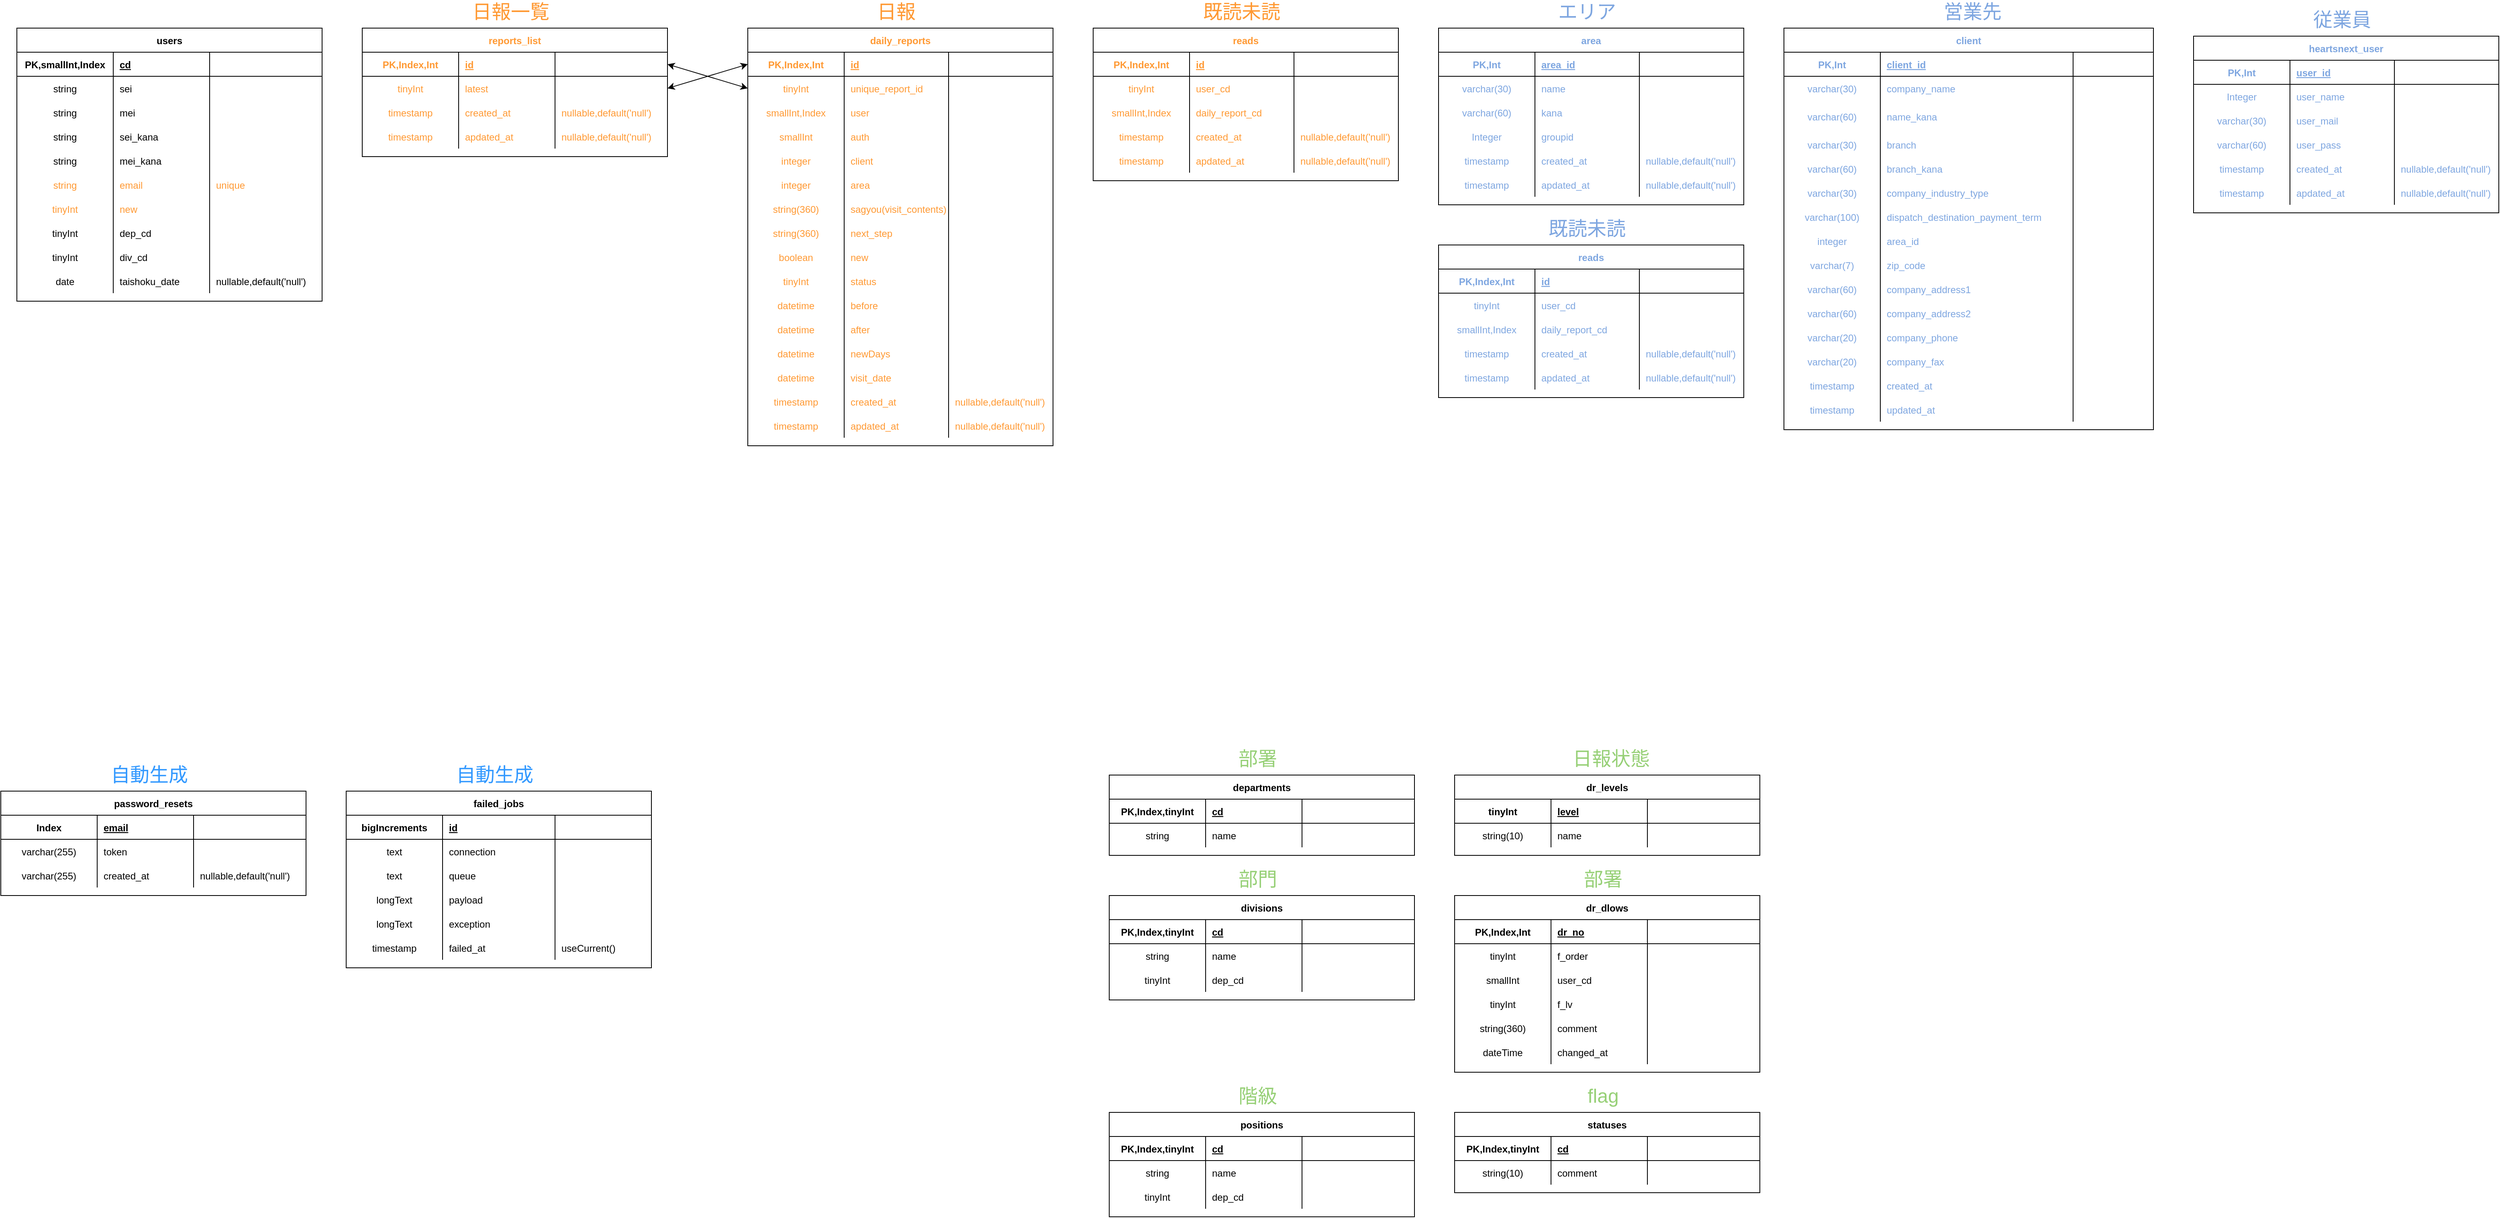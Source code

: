 <mxfile version="14.3.0" type="device"><diagram id="EhBLhutjIFhH8ISLKAc0" name="ページ1"><mxGraphModel dx="3847" dy="2660" grid="1" gridSize="10" guides="0" tooltips="1" connect="1" arrows="1" fold="1" page="1" pageScale="1" pageWidth="1169" pageHeight="1654" math="0" shadow="0"><root><mxCell id="0"/><mxCell id="1" parent="0"/><mxCell id="VNpkH8uEdYMAgP_rFP8Y-1" value="users" style="shape=table;startSize=30;container=1;collapsible=1;childLayout=tableLayout;fixedRows=1;rowLines=0;fontStyle=1;align=center;resizeLast=1;" vertex="1" parent="1"><mxGeometry x="80" y="400" width="380" height="340" as="geometry"/></mxCell><mxCell id="VNpkH8uEdYMAgP_rFP8Y-2" value="" style="shape=partialRectangle;collapsible=0;dropTarget=0;pointerEvents=0;fillColor=none;top=0;left=0;bottom=1;right=0;points=[[0,0.5],[1,0.5]];portConstraint=eastwest;" vertex="1" parent="VNpkH8uEdYMAgP_rFP8Y-1"><mxGeometry y="30" width="380" height="30" as="geometry"/></mxCell><mxCell id="VNpkH8uEdYMAgP_rFP8Y-3" value="PK,smallInt,Index" style="shape=partialRectangle;connectable=0;fillColor=none;top=0;left=0;bottom=0;right=0;fontStyle=1;overflow=hidden;" vertex="1" parent="VNpkH8uEdYMAgP_rFP8Y-2"><mxGeometry width="120" height="30" as="geometry"/></mxCell><mxCell id="VNpkH8uEdYMAgP_rFP8Y-4" value="cd" style="shape=partialRectangle;connectable=0;fillColor=none;top=0;left=0;bottom=0;right=0;align=left;spacingLeft=6;fontStyle=5;overflow=hidden;" vertex="1" parent="VNpkH8uEdYMAgP_rFP8Y-2"><mxGeometry x="120" width="120" height="30" as="geometry"/></mxCell><mxCell id="VNpkH8uEdYMAgP_rFP8Y-31" style="shape=partialRectangle;connectable=0;fillColor=none;top=0;left=0;bottom=0;right=0;align=left;spacingLeft=6;fontStyle=5;overflow=hidden;" vertex="1" parent="VNpkH8uEdYMAgP_rFP8Y-2"><mxGeometry x="240" width="140" height="30" as="geometry"/></mxCell><mxCell id="VNpkH8uEdYMAgP_rFP8Y-5" value="" style="shape=partialRectangle;collapsible=0;dropTarget=0;pointerEvents=0;fillColor=none;top=0;left=0;bottom=0;right=0;points=[[0,0.5],[1,0.5]];portConstraint=eastwest;" vertex="1" parent="VNpkH8uEdYMAgP_rFP8Y-1"><mxGeometry y="60" width="380" height="30" as="geometry"/></mxCell><mxCell id="VNpkH8uEdYMAgP_rFP8Y-6" value="string" style="shape=partialRectangle;connectable=0;fillColor=none;top=0;left=0;bottom=0;right=0;editable=1;overflow=hidden;" vertex="1" parent="VNpkH8uEdYMAgP_rFP8Y-5"><mxGeometry width="120" height="30" as="geometry"/></mxCell><mxCell id="VNpkH8uEdYMAgP_rFP8Y-7" value="sei" style="shape=partialRectangle;connectable=0;fillColor=none;top=0;left=0;bottom=0;right=0;align=left;spacingLeft=6;overflow=hidden;" vertex="1" parent="VNpkH8uEdYMAgP_rFP8Y-5"><mxGeometry x="120" width="120" height="30" as="geometry"/></mxCell><mxCell id="VNpkH8uEdYMAgP_rFP8Y-32" style="shape=partialRectangle;connectable=0;fillColor=none;top=0;left=0;bottom=0;right=0;align=left;spacingLeft=6;overflow=hidden;" vertex="1" parent="VNpkH8uEdYMAgP_rFP8Y-5"><mxGeometry x="240" width="140" height="30" as="geometry"/></mxCell><mxCell id="VNpkH8uEdYMAgP_rFP8Y-8" value="" style="shape=partialRectangle;collapsible=0;dropTarget=0;pointerEvents=0;fillColor=none;top=0;left=0;bottom=0;right=0;points=[[0,0.5],[1,0.5]];portConstraint=eastwest;" vertex="1" parent="VNpkH8uEdYMAgP_rFP8Y-1"><mxGeometry y="90" width="380" height="30" as="geometry"/></mxCell><mxCell id="VNpkH8uEdYMAgP_rFP8Y-9" value="string" style="shape=partialRectangle;connectable=0;fillColor=none;top=0;left=0;bottom=0;right=0;editable=1;overflow=hidden;" vertex="1" parent="VNpkH8uEdYMAgP_rFP8Y-8"><mxGeometry width="120" height="30" as="geometry"/></mxCell><mxCell id="VNpkH8uEdYMAgP_rFP8Y-10" value="mei" style="shape=partialRectangle;connectable=0;fillColor=none;top=0;left=0;bottom=0;right=0;align=left;spacingLeft=6;overflow=hidden;" vertex="1" parent="VNpkH8uEdYMAgP_rFP8Y-8"><mxGeometry x="120" width="120" height="30" as="geometry"/></mxCell><mxCell id="VNpkH8uEdYMAgP_rFP8Y-33" style="shape=partialRectangle;connectable=0;fillColor=none;top=0;left=0;bottom=0;right=0;align=left;spacingLeft=6;overflow=hidden;" vertex="1" parent="VNpkH8uEdYMAgP_rFP8Y-8"><mxGeometry x="240" width="140" height="30" as="geometry"/></mxCell><mxCell id="VNpkH8uEdYMAgP_rFP8Y-11" value="" style="shape=partialRectangle;collapsible=0;dropTarget=0;pointerEvents=0;fillColor=none;top=0;left=0;bottom=0;right=0;points=[[0,0.5],[1,0.5]];portConstraint=eastwest;" vertex="1" parent="VNpkH8uEdYMAgP_rFP8Y-1"><mxGeometry y="120" width="380" height="30" as="geometry"/></mxCell><mxCell id="VNpkH8uEdYMAgP_rFP8Y-12" value="string" style="shape=partialRectangle;connectable=0;fillColor=none;top=0;left=0;bottom=0;right=0;editable=1;overflow=hidden;" vertex="1" parent="VNpkH8uEdYMAgP_rFP8Y-11"><mxGeometry width="120" height="30" as="geometry"/></mxCell><mxCell id="VNpkH8uEdYMAgP_rFP8Y-13" value="sei_kana" style="shape=partialRectangle;connectable=0;fillColor=none;top=0;left=0;bottom=0;right=0;align=left;spacingLeft=6;overflow=hidden;" vertex="1" parent="VNpkH8uEdYMAgP_rFP8Y-11"><mxGeometry x="120" width="120" height="30" as="geometry"/></mxCell><mxCell id="VNpkH8uEdYMAgP_rFP8Y-34" style="shape=partialRectangle;connectable=0;fillColor=none;top=0;left=0;bottom=0;right=0;align=left;spacingLeft=6;overflow=hidden;" vertex="1" parent="VNpkH8uEdYMAgP_rFP8Y-11"><mxGeometry x="240" width="140" height="30" as="geometry"/></mxCell><mxCell id="VNpkH8uEdYMAgP_rFP8Y-28" style="shape=partialRectangle;collapsible=0;dropTarget=0;pointerEvents=0;fillColor=none;top=0;left=0;bottom=0;right=0;points=[[0,0.5],[1,0.5]];portConstraint=eastwest;" vertex="1" parent="VNpkH8uEdYMAgP_rFP8Y-1"><mxGeometry y="150" width="380" height="30" as="geometry"/></mxCell><mxCell id="VNpkH8uEdYMAgP_rFP8Y-29" value="string" style="shape=partialRectangle;connectable=0;fillColor=none;top=0;left=0;bottom=0;right=0;editable=1;overflow=hidden;" vertex="1" parent="VNpkH8uEdYMAgP_rFP8Y-28"><mxGeometry width="120" height="30" as="geometry"/></mxCell><mxCell id="VNpkH8uEdYMAgP_rFP8Y-30" value="mei_kana" style="shape=partialRectangle;connectable=0;fillColor=none;top=0;left=0;bottom=0;right=0;align=left;spacingLeft=6;overflow=hidden;" vertex="1" parent="VNpkH8uEdYMAgP_rFP8Y-28"><mxGeometry x="120" width="120" height="30" as="geometry"/></mxCell><mxCell id="VNpkH8uEdYMAgP_rFP8Y-35" style="shape=partialRectangle;connectable=0;fillColor=none;top=0;left=0;bottom=0;right=0;align=left;spacingLeft=6;overflow=hidden;" vertex="1" parent="VNpkH8uEdYMAgP_rFP8Y-28"><mxGeometry x="240" width="140" height="30" as="geometry"/></mxCell><mxCell id="VNpkH8uEdYMAgP_rFP8Y-399" style="shape=partialRectangle;collapsible=0;dropTarget=0;pointerEvents=0;fillColor=none;top=0;left=0;bottom=0;right=0;points=[[0,0.5],[1,0.5]];portConstraint=eastwest;" vertex="1" parent="VNpkH8uEdYMAgP_rFP8Y-1"><mxGeometry y="180" width="380" height="30" as="geometry"/></mxCell><mxCell id="VNpkH8uEdYMAgP_rFP8Y-400" value="string" style="shape=partialRectangle;connectable=0;fillColor=none;top=0;left=0;bottom=0;right=0;editable=1;overflow=hidden;fontColor=#FF9933;" vertex="1" parent="VNpkH8uEdYMAgP_rFP8Y-399"><mxGeometry width="120" height="30" as="geometry"/></mxCell><mxCell id="VNpkH8uEdYMAgP_rFP8Y-401" value="email" style="shape=partialRectangle;connectable=0;fillColor=none;top=0;left=0;bottom=0;right=0;align=left;spacingLeft=6;overflow=hidden;fontColor=#FF9933;" vertex="1" parent="VNpkH8uEdYMAgP_rFP8Y-399"><mxGeometry x="120" width="120" height="30" as="geometry"/></mxCell><mxCell id="VNpkH8uEdYMAgP_rFP8Y-402" value="unique" style="shape=partialRectangle;connectable=0;fillColor=none;top=0;left=0;bottom=0;right=0;align=left;spacingLeft=6;overflow=hidden;fontColor=#FF9933;" vertex="1" parent="VNpkH8uEdYMAgP_rFP8Y-399"><mxGeometry x="240" width="140" height="30" as="geometry"/></mxCell><mxCell id="VNpkH8uEdYMAgP_rFP8Y-403" style="shape=partialRectangle;collapsible=0;dropTarget=0;pointerEvents=0;fillColor=none;top=0;left=0;bottom=0;right=0;points=[[0,0.5],[1,0.5]];portConstraint=eastwest;" vertex="1" parent="VNpkH8uEdYMAgP_rFP8Y-1"><mxGeometry y="210" width="380" height="30" as="geometry"/></mxCell><mxCell id="VNpkH8uEdYMAgP_rFP8Y-404" value="tinyInt" style="shape=partialRectangle;connectable=0;fillColor=none;top=0;left=0;bottom=0;right=0;editable=1;overflow=hidden;fontColor=#FF9933;" vertex="1" parent="VNpkH8uEdYMAgP_rFP8Y-403"><mxGeometry width="120" height="30" as="geometry"/></mxCell><mxCell id="VNpkH8uEdYMAgP_rFP8Y-405" value="new" style="shape=partialRectangle;connectable=0;fillColor=none;top=0;left=0;bottom=0;right=0;align=left;spacingLeft=6;overflow=hidden;fontColor=#FF9933;" vertex="1" parent="VNpkH8uEdYMAgP_rFP8Y-403"><mxGeometry x="120" width="120" height="30" as="geometry"/></mxCell><mxCell id="VNpkH8uEdYMAgP_rFP8Y-406" style="shape=partialRectangle;connectable=0;fillColor=none;top=0;left=0;bottom=0;right=0;align=left;spacingLeft=6;overflow=hidden;fontColor=#FF9933;" vertex="1" parent="VNpkH8uEdYMAgP_rFP8Y-403"><mxGeometry x="240" width="140" height="30" as="geometry"/></mxCell><mxCell id="VNpkH8uEdYMAgP_rFP8Y-25" style="shape=partialRectangle;collapsible=0;dropTarget=0;pointerEvents=0;fillColor=none;top=0;left=0;bottom=0;right=0;points=[[0,0.5],[1,0.5]];portConstraint=eastwest;" vertex="1" parent="VNpkH8uEdYMAgP_rFP8Y-1"><mxGeometry y="240" width="380" height="30" as="geometry"/></mxCell><mxCell id="VNpkH8uEdYMAgP_rFP8Y-26" value="tinyInt" style="shape=partialRectangle;connectable=0;fillColor=none;top=0;left=0;bottom=0;right=0;editable=1;overflow=hidden;" vertex="1" parent="VNpkH8uEdYMAgP_rFP8Y-25"><mxGeometry width="120" height="30" as="geometry"/></mxCell><mxCell id="VNpkH8uEdYMAgP_rFP8Y-27" value="dep_cd" style="shape=partialRectangle;connectable=0;fillColor=none;top=0;left=0;bottom=0;right=0;align=left;spacingLeft=6;overflow=hidden;" vertex="1" parent="VNpkH8uEdYMAgP_rFP8Y-25"><mxGeometry x="120" width="120" height="30" as="geometry"/></mxCell><mxCell id="VNpkH8uEdYMAgP_rFP8Y-36" style="shape=partialRectangle;connectable=0;fillColor=none;top=0;left=0;bottom=0;right=0;align=left;spacingLeft=6;overflow=hidden;" vertex="1" parent="VNpkH8uEdYMAgP_rFP8Y-25"><mxGeometry x="240" width="140" height="30" as="geometry"/></mxCell><mxCell id="VNpkH8uEdYMAgP_rFP8Y-22" style="shape=partialRectangle;collapsible=0;dropTarget=0;pointerEvents=0;fillColor=none;top=0;left=0;bottom=0;right=0;points=[[0,0.5],[1,0.5]];portConstraint=eastwest;" vertex="1" parent="VNpkH8uEdYMAgP_rFP8Y-1"><mxGeometry y="270" width="380" height="30" as="geometry"/></mxCell><mxCell id="VNpkH8uEdYMAgP_rFP8Y-23" value="tinyInt" style="shape=partialRectangle;connectable=0;fillColor=none;top=0;left=0;bottom=0;right=0;editable=1;overflow=hidden;" vertex="1" parent="VNpkH8uEdYMAgP_rFP8Y-22"><mxGeometry width="120" height="30" as="geometry"/></mxCell><mxCell id="VNpkH8uEdYMAgP_rFP8Y-24" value="div_cd" style="shape=partialRectangle;connectable=0;fillColor=none;top=0;left=0;bottom=0;right=0;align=left;spacingLeft=6;overflow=hidden;" vertex="1" parent="VNpkH8uEdYMAgP_rFP8Y-22"><mxGeometry x="120" width="120" height="30" as="geometry"/></mxCell><mxCell id="VNpkH8uEdYMAgP_rFP8Y-37" style="shape=partialRectangle;connectable=0;fillColor=none;top=0;left=0;bottom=0;right=0;align=left;spacingLeft=6;overflow=hidden;" vertex="1" parent="VNpkH8uEdYMAgP_rFP8Y-22"><mxGeometry x="240" width="140" height="30" as="geometry"/></mxCell><mxCell id="VNpkH8uEdYMAgP_rFP8Y-19" style="shape=partialRectangle;collapsible=0;dropTarget=0;pointerEvents=0;fillColor=none;top=0;left=0;bottom=0;right=0;points=[[0,0.5],[1,0.5]];portConstraint=eastwest;" vertex="1" parent="VNpkH8uEdYMAgP_rFP8Y-1"><mxGeometry y="300" width="380" height="30" as="geometry"/></mxCell><mxCell id="VNpkH8uEdYMAgP_rFP8Y-20" value="date" style="shape=partialRectangle;connectable=0;fillColor=none;top=0;left=0;bottom=0;right=0;editable=1;overflow=hidden;" vertex="1" parent="VNpkH8uEdYMAgP_rFP8Y-19"><mxGeometry width="120" height="30" as="geometry"/></mxCell><mxCell id="VNpkH8uEdYMAgP_rFP8Y-21" value="taishoku_date" style="shape=partialRectangle;connectable=0;fillColor=none;top=0;left=0;bottom=0;right=0;align=left;spacingLeft=6;overflow=hidden;" vertex="1" parent="VNpkH8uEdYMAgP_rFP8Y-19"><mxGeometry x="120" width="120" height="30" as="geometry"/></mxCell><mxCell id="VNpkH8uEdYMAgP_rFP8Y-38" value="nullable,default('null')" style="shape=partialRectangle;connectable=0;fillColor=none;top=0;left=0;bottom=0;right=0;align=left;spacingLeft=6;overflow=hidden;" vertex="1" parent="VNpkH8uEdYMAgP_rFP8Y-19"><mxGeometry x="240" width="140" height="30" as="geometry"/></mxCell><mxCell id="VNpkH8uEdYMAgP_rFP8Y-142" value="timestamp" style="shape=partialRectangle;connectable=0;top=0;left=0;bottom=0;right=0;editable=1;overflow=hidden;direction=west;labelBorderColor=none;labelBackgroundColor=none;fillColor=none;fontColor=#FF9933;" vertex="1" parent="1"><mxGeometry x="510" y="490" width="120" height="30" as="geometry"/></mxCell><mxCell id="VNpkH8uEdYMAgP_rFP8Y-364" value="" style="endArrow=classic;startArrow=classic;html=1;exitX=1;exitY=0.5;exitDx=0;exitDy=0;entryX=0;entryY=0.5;entryDx=0;entryDy=0;fontColor=#FF9933;" edge="1" parent="1" source="VNpkH8uEdYMAgP_rFP8Y-98" target="VNpkH8uEdYMAgP_rFP8Y-352"><mxGeometry width="50" height="50" relative="1" as="geometry"><mxPoint x="890" y="650" as="sourcePoint"/><mxPoint x="940" y="600" as="targetPoint"/></mxGeometry></mxCell><mxCell id="VNpkH8uEdYMAgP_rFP8Y-365" value="" style="endArrow=classic;startArrow=classic;html=1;entryX=0;entryY=0.5;entryDx=0;entryDy=0;exitX=1;exitY=0.5;exitDx=0;exitDy=0;fontColor=#FF9933;" edge="1" parent="1" source="VNpkH8uEdYMAgP_rFP8Y-360" target="VNpkH8uEdYMAgP_rFP8Y-308"><mxGeometry width="50" height="50" relative="1" as="geometry"><mxPoint x="890" y="650" as="sourcePoint"/><mxPoint x="940" y="600" as="targetPoint"/></mxGeometry></mxCell><mxCell id="VNpkH8uEdYMAgP_rFP8Y-432" value="" style="group" vertex="1" connectable="0" parent="1"><mxGeometry x="1440" y="1300" width="380" height="130" as="geometry"/></mxCell><mxCell id="VNpkH8uEdYMAgP_rFP8Y-156" value="departments" style="shape=table;startSize=30;container=1;collapsible=1;childLayout=tableLayout;fixedRows=1;rowLines=0;fontStyle=1;align=center;resizeLast=1;" vertex="1" parent="VNpkH8uEdYMAgP_rFP8Y-432"><mxGeometry y="30" width="380" height="100" as="geometry"/></mxCell><mxCell id="VNpkH8uEdYMAgP_rFP8Y-157" value="" style="shape=partialRectangle;collapsible=0;dropTarget=0;pointerEvents=0;fillColor=none;top=0;left=0;bottom=1;right=0;points=[[0,0.5],[1,0.5]];portConstraint=eastwest;" vertex="1" parent="VNpkH8uEdYMAgP_rFP8Y-156"><mxGeometry y="30" width="380" height="30" as="geometry"/></mxCell><mxCell id="VNpkH8uEdYMAgP_rFP8Y-158" value="PK,Index,tinyInt" style="shape=partialRectangle;connectable=0;fillColor=none;top=0;left=0;bottom=0;right=0;fontStyle=1;overflow=hidden;" vertex="1" parent="VNpkH8uEdYMAgP_rFP8Y-157"><mxGeometry width="120" height="30" as="geometry"/></mxCell><mxCell id="VNpkH8uEdYMAgP_rFP8Y-159" value="cd" style="shape=partialRectangle;connectable=0;fillColor=none;top=0;left=0;bottom=0;right=0;align=left;spacingLeft=6;fontStyle=5;overflow=hidden;" vertex="1" parent="VNpkH8uEdYMAgP_rFP8Y-157"><mxGeometry x="120" width="120" height="30" as="geometry"/></mxCell><mxCell id="VNpkH8uEdYMAgP_rFP8Y-160" style="shape=partialRectangle;connectable=0;fillColor=none;top=0;left=0;bottom=0;right=0;align=left;spacingLeft=6;fontStyle=5;overflow=hidden;" vertex="1" parent="VNpkH8uEdYMAgP_rFP8Y-157"><mxGeometry x="240" width="140" height="30" as="geometry"/></mxCell><mxCell id="VNpkH8uEdYMAgP_rFP8Y-161" value="" style="shape=partialRectangle;collapsible=0;dropTarget=0;pointerEvents=0;fillColor=none;top=0;left=0;bottom=0;right=0;points=[[0,0.5],[1,0.5]];portConstraint=eastwest;" vertex="1" parent="VNpkH8uEdYMAgP_rFP8Y-156"><mxGeometry y="60" width="380" height="30" as="geometry"/></mxCell><mxCell id="VNpkH8uEdYMAgP_rFP8Y-162" value="string" style="shape=partialRectangle;connectable=0;fillColor=none;top=0;left=0;bottom=0;right=0;editable=1;overflow=hidden;" vertex="1" parent="VNpkH8uEdYMAgP_rFP8Y-161"><mxGeometry width="120" height="30" as="geometry"/></mxCell><mxCell id="VNpkH8uEdYMAgP_rFP8Y-163" value="name" style="shape=partialRectangle;connectable=0;fillColor=none;top=0;left=0;bottom=0;right=0;align=left;spacingLeft=6;overflow=hidden;" vertex="1" parent="VNpkH8uEdYMAgP_rFP8Y-161"><mxGeometry x="120" width="120" height="30" as="geometry"/></mxCell><mxCell id="VNpkH8uEdYMAgP_rFP8Y-164" style="shape=partialRectangle;connectable=0;fillColor=none;top=0;left=0;bottom=0;right=0;align=left;spacingLeft=6;overflow=hidden;" vertex="1" parent="VNpkH8uEdYMAgP_rFP8Y-161"><mxGeometry x="240" width="140" height="30" as="geometry"/></mxCell><mxCell id="VNpkH8uEdYMAgP_rFP8Y-431" value="部署" style="text;html=1;strokeColor=none;fillColor=none;align=center;verticalAlign=middle;whiteSpace=wrap;rounded=0;labelBackgroundColor=none;fontColor=#97D077;fontSize=24;" vertex="1" parent="VNpkH8uEdYMAgP_rFP8Y-432"><mxGeometry x="120" width="130" height="20" as="geometry"/></mxCell><mxCell id="VNpkH8uEdYMAgP_rFP8Y-434" value="" style="group" vertex="1" connectable="0" parent="1"><mxGeometry x="1870" y="1300" width="380" height="130" as="geometry"/></mxCell><mxCell id="VNpkH8uEdYMAgP_rFP8Y-240" value="dr_levels" style="shape=table;startSize=30;container=1;collapsible=1;childLayout=tableLayout;fixedRows=1;rowLines=0;fontStyle=1;align=center;resizeLast=1;" vertex="1" parent="VNpkH8uEdYMAgP_rFP8Y-434"><mxGeometry y="30" width="380" height="100" as="geometry"/></mxCell><mxCell id="VNpkH8uEdYMAgP_rFP8Y-241" value="" style="shape=partialRectangle;collapsible=0;dropTarget=0;pointerEvents=0;fillColor=none;top=0;left=0;bottom=1;right=0;points=[[0,0.5],[1,0.5]];portConstraint=eastwest;" vertex="1" parent="VNpkH8uEdYMAgP_rFP8Y-240"><mxGeometry y="30" width="380" height="30" as="geometry"/></mxCell><mxCell id="VNpkH8uEdYMAgP_rFP8Y-242" value="tinyInt" style="shape=partialRectangle;connectable=0;fillColor=none;top=0;left=0;bottom=0;right=0;fontStyle=1;overflow=hidden;" vertex="1" parent="VNpkH8uEdYMAgP_rFP8Y-241"><mxGeometry width="120" height="30" as="geometry"/></mxCell><mxCell id="VNpkH8uEdYMAgP_rFP8Y-243" value="level" style="shape=partialRectangle;connectable=0;fillColor=none;top=0;left=0;bottom=0;right=0;align=left;spacingLeft=6;fontStyle=5;overflow=hidden;" vertex="1" parent="VNpkH8uEdYMAgP_rFP8Y-241"><mxGeometry x="120" width="120" height="30" as="geometry"/></mxCell><mxCell id="VNpkH8uEdYMAgP_rFP8Y-244" style="shape=partialRectangle;connectable=0;fillColor=none;top=0;left=0;bottom=0;right=0;align=left;spacingLeft=6;fontStyle=5;overflow=hidden;" vertex="1" parent="VNpkH8uEdYMAgP_rFP8Y-241"><mxGeometry x="240" width="140" height="30" as="geometry"/></mxCell><mxCell id="VNpkH8uEdYMAgP_rFP8Y-245" value="" style="shape=partialRectangle;collapsible=0;dropTarget=0;pointerEvents=0;fillColor=none;top=0;left=0;bottom=0;right=0;points=[[0,0.5],[1,0.5]];portConstraint=eastwest;" vertex="1" parent="VNpkH8uEdYMAgP_rFP8Y-240"><mxGeometry y="60" width="380" height="30" as="geometry"/></mxCell><mxCell id="VNpkH8uEdYMAgP_rFP8Y-246" value="string(10)" style="shape=partialRectangle;connectable=0;fillColor=none;top=0;left=0;bottom=0;right=0;editable=1;overflow=hidden;" vertex="1" parent="VNpkH8uEdYMAgP_rFP8Y-245"><mxGeometry width="120" height="30" as="geometry"/></mxCell><mxCell id="VNpkH8uEdYMAgP_rFP8Y-247" value="name" style="shape=partialRectangle;connectable=0;fillColor=none;top=0;left=0;bottom=0;right=0;align=left;spacingLeft=6;overflow=hidden;" vertex="1" parent="VNpkH8uEdYMAgP_rFP8Y-245"><mxGeometry x="120" width="120" height="30" as="geometry"/></mxCell><mxCell id="VNpkH8uEdYMAgP_rFP8Y-248" style="shape=partialRectangle;connectable=0;fillColor=none;top=0;left=0;bottom=0;right=0;align=left;spacingLeft=6;overflow=hidden;" vertex="1" parent="VNpkH8uEdYMAgP_rFP8Y-245"><mxGeometry x="240" width="140" height="30" as="geometry"/></mxCell><mxCell id="VNpkH8uEdYMAgP_rFP8Y-433" value="日報状態" style="text;html=1;strokeColor=none;fillColor=none;align=center;verticalAlign=middle;whiteSpace=wrap;rounded=0;labelBackgroundColor=none;fontColor=#97D077;fontSize=24;" vertex="1" parent="VNpkH8uEdYMAgP_rFP8Y-434"><mxGeometry x="130" width="130" height="20" as="geometry"/></mxCell><mxCell id="VNpkH8uEdYMAgP_rFP8Y-436" value="" style="group" vertex="1" connectable="0" parent="1"><mxGeometry x="1440" y="1450" width="380" height="160" as="geometry"/></mxCell><mxCell id="VNpkH8uEdYMAgP_rFP8Y-214" value="divisions" style="shape=table;startSize=30;container=1;collapsible=1;childLayout=tableLayout;fixedRows=1;rowLines=0;fontStyle=1;align=center;resizeLast=1;" vertex="1" parent="VNpkH8uEdYMAgP_rFP8Y-436"><mxGeometry y="30" width="380" height="130" as="geometry"/></mxCell><mxCell id="VNpkH8uEdYMAgP_rFP8Y-215" value="" style="shape=partialRectangle;collapsible=0;dropTarget=0;pointerEvents=0;fillColor=none;top=0;left=0;bottom=1;right=0;points=[[0,0.5],[1,0.5]];portConstraint=eastwest;" vertex="1" parent="VNpkH8uEdYMAgP_rFP8Y-214"><mxGeometry y="30" width="380" height="30" as="geometry"/></mxCell><mxCell id="VNpkH8uEdYMAgP_rFP8Y-216" value="PK,Index,tinyInt" style="shape=partialRectangle;connectable=0;fillColor=none;top=0;left=0;bottom=0;right=0;fontStyle=1;overflow=hidden;" vertex="1" parent="VNpkH8uEdYMAgP_rFP8Y-215"><mxGeometry width="120" height="30" as="geometry"/></mxCell><mxCell id="VNpkH8uEdYMAgP_rFP8Y-217" value="cd" style="shape=partialRectangle;connectable=0;fillColor=none;top=0;left=0;bottom=0;right=0;align=left;spacingLeft=6;fontStyle=5;overflow=hidden;" vertex="1" parent="VNpkH8uEdYMAgP_rFP8Y-215"><mxGeometry x="120" width="120" height="30" as="geometry"/></mxCell><mxCell id="VNpkH8uEdYMAgP_rFP8Y-218" style="shape=partialRectangle;connectable=0;fillColor=none;top=0;left=0;bottom=0;right=0;align=left;spacingLeft=6;fontStyle=5;overflow=hidden;" vertex="1" parent="VNpkH8uEdYMAgP_rFP8Y-215"><mxGeometry x="240" width="140" height="30" as="geometry"/></mxCell><mxCell id="VNpkH8uEdYMAgP_rFP8Y-219" value="" style="shape=partialRectangle;collapsible=0;dropTarget=0;pointerEvents=0;fillColor=none;top=0;left=0;bottom=0;right=0;points=[[0,0.5],[1,0.5]];portConstraint=eastwest;" vertex="1" parent="VNpkH8uEdYMAgP_rFP8Y-214"><mxGeometry y="60" width="380" height="30" as="geometry"/></mxCell><mxCell id="VNpkH8uEdYMAgP_rFP8Y-220" value="string" style="shape=partialRectangle;connectable=0;fillColor=none;top=0;left=0;bottom=0;right=0;editable=1;overflow=hidden;" vertex="1" parent="VNpkH8uEdYMAgP_rFP8Y-219"><mxGeometry width="120" height="30" as="geometry"/></mxCell><mxCell id="VNpkH8uEdYMAgP_rFP8Y-221" value="name" style="shape=partialRectangle;connectable=0;fillColor=none;top=0;left=0;bottom=0;right=0;align=left;spacingLeft=6;overflow=hidden;" vertex="1" parent="VNpkH8uEdYMAgP_rFP8Y-219"><mxGeometry x="120" width="120" height="30" as="geometry"/></mxCell><mxCell id="VNpkH8uEdYMAgP_rFP8Y-222" style="shape=partialRectangle;connectable=0;fillColor=none;top=0;left=0;bottom=0;right=0;align=left;spacingLeft=6;overflow=hidden;" vertex="1" parent="VNpkH8uEdYMAgP_rFP8Y-219"><mxGeometry x="240" width="140" height="30" as="geometry"/></mxCell><mxCell id="VNpkH8uEdYMAgP_rFP8Y-223" style="shape=partialRectangle;collapsible=0;dropTarget=0;pointerEvents=0;fillColor=none;top=0;left=0;bottom=0;right=0;points=[[0,0.5],[1,0.5]];portConstraint=eastwest;" vertex="1" parent="VNpkH8uEdYMAgP_rFP8Y-214"><mxGeometry y="90" width="380" height="30" as="geometry"/></mxCell><mxCell id="VNpkH8uEdYMAgP_rFP8Y-224" value="tinyInt" style="shape=partialRectangle;connectable=0;fillColor=none;top=0;left=0;bottom=0;right=0;editable=1;overflow=hidden;" vertex="1" parent="VNpkH8uEdYMAgP_rFP8Y-223"><mxGeometry width="120" height="30" as="geometry"/></mxCell><mxCell id="VNpkH8uEdYMAgP_rFP8Y-225" value="dep_cd" style="shape=partialRectangle;connectable=0;fillColor=none;top=0;left=0;bottom=0;right=0;align=left;spacingLeft=6;overflow=hidden;" vertex="1" parent="VNpkH8uEdYMAgP_rFP8Y-223"><mxGeometry x="120" width="120" height="30" as="geometry"/></mxCell><mxCell id="VNpkH8uEdYMAgP_rFP8Y-226" style="shape=partialRectangle;connectable=0;fillColor=none;top=0;left=0;bottom=0;right=0;align=left;spacingLeft=6;overflow=hidden;" vertex="1" parent="VNpkH8uEdYMAgP_rFP8Y-223"><mxGeometry x="240" width="140" height="30" as="geometry"/></mxCell><mxCell id="VNpkH8uEdYMAgP_rFP8Y-435" value="部門" style="text;html=1;strokeColor=none;fillColor=none;align=center;verticalAlign=middle;whiteSpace=wrap;rounded=0;labelBackgroundColor=none;fontColor=#97D077;fontSize=24;" vertex="1" parent="VNpkH8uEdYMAgP_rFP8Y-436"><mxGeometry x="120" width="130" height="20" as="geometry"/></mxCell><mxCell id="VNpkH8uEdYMAgP_rFP8Y-438" value="" style="group" vertex="1" connectable="0" parent="1"><mxGeometry x="1870" y="1450" width="380" height="250" as="geometry"/></mxCell><mxCell id="VNpkH8uEdYMAgP_rFP8Y-253" value="dr_dlows" style="shape=table;startSize=30;container=1;collapsible=1;childLayout=tableLayout;fixedRows=1;rowLines=0;fontStyle=1;align=center;resizeLast=1;" vertex="1" parent="VNpkH8uEdYMAgP_rFP8Y-438"><mxGeometry y="30" width="380" height="220" as="geometry"/></mxCell><mxCell id="VNpkH8uEdYMAgP_rFP8Y-254" value="" style="shape=partialRectangle;collapsible=0;dropTarget=0;pointerEvents=0;fillColor=none;top=0;left=0;bottom=1;right=0;points=[[0,0.5],[1,0.5]];portConstraint=eastwest;" vertex="1" parent="VNpkH8uEdYMAgP_rFP8Y-253"><mxGeometry y="30" width="380" height="30" as="geometry"/></mxCell><mxCell id="VNpkH8uEdYMAgP_rFP8Y-255" value="PK,Index,Int" style="shape=partialRectangle;connectable=0;fillColor=none;top=0;left=0;bottom=0;right=0;fontStyle=1;overflow=hidden;" vertex="1" parent="VNpkH8uEdYMAgP_rFP8Y-254"><mxGeometry width="120" height="30" as="geometry"/></mxCell><mxCell id="VNpkH8uEdYMAgP_rFP8Y-256" value="dr_no" style="shape=partialRectangle;connectable=0;fillColor=none;top=0;left=0;bottom=0;right=0;align=left;spacingLeft=6;fontStyle=5;overflow=hidden;" vertex="1" parent="VNpkH8uEdYMAgP_rFP8Y-254"><mxGeometry x="120" width="120" height="30" as="geometry"/></mxCell><mxCell id="VNpkH8uEdYMAgP_rFP8Y-257" style="shape=partialRectangle;connectable=0;fillColor=none;top=0;left=0;bottom=0;right=0;align=left;spacingLeft=6;fontStyle=5;overflow=hidden;" vertex="1" parent="VNpkH8uEdYMAgP_rFP8Y-254"><mxGeometry x="240" width="140" height="30" as="geometry"/></mxCell><mxCell id="VNpkH8uEdYMAgP_rFP8Y-258" value="" style="shape=partialRectangle;collapsible=0;dropTarget=0;pointerEvents=0;fillColor=none;top=0;left=0;bottom=0;right=0;points=[[0,0.5],[1,0.5]];portConstraint=eastwest;" vertex="1" parent="VNpkH8uEdYMAgP_rFP8Y-253"><mxGeometry y="60" width="380" height="30" as="geometry"/></mxCell><mxCell id="VNpkH8uEdYMAgP_rFP8Y-259" value="tinyInt" style="shape=partialRectangle;connectable=0;fillColor=none;top=0;left=0;bottom=0;right=0;editable=1;overflow=hidden;" vertex="1" parent="VNpkH8uEdYMAgP_rFP8Y-258"><mxGeometry width="120" height="30" as="geometry"/></mxCell><mxCell id="VNpkH8uEdYMAgP_rFP8Y-260" value="f_order" style="shape=partialRectangle;connectable=0;fillColor=none;top=0;left=0;bottom=0;right=0;align=left;spacingLeft=6;overflow=hidden;" vertex="1" parent="VNpkH8uEdYMAgP_rFP8Y-258"><mxGeometry x="120" width="120" height="30" as="geometry"/></mxCell><mxCell id="VNpkH8uEdYMAgP_rFP8Y-261" style="shape=partialRectangle;connectable=0;fillColor=none;top=0;left=0;bottom=0;right=0;align=left;spacingLeft=6;overflow=hidden;" vertex="1" parent="VNpkH8uEdYMAgP_rFP8Y-258"><mxGeometry x="240" width="140" height="30" as="geometry"/></mxCell><mxCell id="VNpkH8uEdYMAgP_rFP8Y-278" style="shape=partialRectangle;collapsible=0;dropTarget=0;pointerEvents=0;fillColor=none;top=0;left=0;bottom=0;right=0;points=[[0,0.5],[1,0.5]];portConstraint=eastwest;" vertex="1" parent="VNpkH8uEdYMAgP_rFP8Y-253"><mxGeometry y="90" width="380" height="30" as="geometry"/></mxCell><mxCell id="VNpkH8uEdYMAgP_rFP8Y-279" value="smallInt" style="shape=partialRectangle;connectable=0;fillColor=none;top=0;left=0;bottom=0;right=0;editable=1;overflow=hidden;" vertex="1" parent="VNpkH8uEdYMAgP_rFP8Y-278"><mxGeometry width="120" height="30" as="geometry"/></mxCell><mxCell id="VNpkH8uEdYMAgP_rFP8Y-280" value="user_cd" style="shape=partialRectangle;connectable=0;fillColor=none;top=0;left=0;bottom=0;right=0;align=left;spacingLeft=6;overflow=hidden;" vertex="1" parent="VNpkH8uEdYMAgP_rFP8Y-278"><mxGeometry x="120" width="120" height="30" as="geometry"/></mxCell><mxCell id="VNpkH8uEdYMAgP_rFP8Y-281" style="shape=partialRectangle;connectable=0;fillColor=none;top=0;left=0;bottom=0;right=0;align=left;spacingLeft=6;overflow=hidden;" vertex="1" parent="VNpkH8uEdYMAgP_rFP8Y-278"><mxGeometry x="240" width="140" height="30" as="geometry"/></mxCell><mxCell id="VNpkH8uEdYMAgP_rFP8Y-274" style="shape=partialRectangle;collapsible=0;dropTarget=0;pointerEvents=0;fillColor=none;top=0;left=0;bottom=0;right=0;points=[[0,0.5],[1,0.5]];portConstraint=eastwest;" vertex="1" parent="VNpkH8uEdYMAgP_rFP8Y-253"><mxGeometry y="120" width="380" height="30" as="geometry"/></mxCell><mxCell id="VNpkH8uEdYMAgP_rFP8Y-275" value="tinyInt" style="shape=partialRectangle;connectable=0;fillColor=none;top=0;left=0;bottom=0;right=0;editable=1;overflow=hidden;" vertex="1" parent="VNpkH8uEdYMAgP_rFP8Y-274"><mxGeometry width="120" height="30" as="geometry"/></mxCell><mxCell id="VNpkH8uEdYMAgP_rFP8Y-276" value="f_lv" style="shape=partialRectangle;connectable=0;fillColor=none;top=0;left=0;bottom=0;right=0;align=left;spacingLeft=6;overflow=hidden;" vertex="1" parent="VNpkH8uEdYMAgP_rFP8Y-274"><mxGeometry x="120" width="120" height="30" as="geometry"/></mxCell><mxCell id="VNpkH8uEdYMAgP_rFP8Y-277" style="shape=partialRectangle;connectable=0;fillColor=none;top=0;left=0;bottom=0;right=0;align=left;spacingLeft=6;overflow=hidden;" vertex="1" parent="VNpkH8uEdYMAgP_rFP8Y-274"><mxGeometry x="240" width="140" height="30" as="geometry"/></mxCell><mxCell id="VNpkH8uEdYMAgP_rFP8Y-270" style="shape=partialRectangle;collapsible=0;dropTarget=0;pointerEvents=0;fillColor=none;top=0;left=0;bottom=0;right=0;points=[[0,0.5],[1,0.5]];portConstraint=eastwest;" vertex="1" parent="VNpkH8uEdYMAgP_rFP8Y-253"><mxGeometry y="150" width="380" height="30" as="geometry"/></mxCell><mxCell id="VNpkH8uEdYMAgP_rFP8Y-271" value="string(360)" style="shape=partialRectangle;connectable=0;fillColor=none;top=0;left=0;bottom=0;right=0;editable=1;overflow=hidden;" vertex="1" parent="VNpkH8uEdYMAgP_rFP8Y-270"><mxGeometry width="120" height="30" as="geometry"/></mxCell><mxCell id="VNpkH8uEdYMAgP_rFP8Y-272" value="comment" style="shape=partialRectangle;connectable=0;fillColor=none;top=0;left=0;bottom=0;right=0;align=left;spacingLeft=6;overflow=hidden;" vertex="1" parent="VNpkH8uEdYMAgP_rFP8Y-270"><mxGeometry x="120" width="120" height="30" as="geometry"/></mxCell><mxCell id="VNpkH8uEdYMAgP_rFP8Y-273" style="shape=partialRectangle;connectable=0;fillColor=none;top=0;left=0;bottom=0;right=0;align=left;spacingLeft=6;overflow=hidden;" vertex="1" parent="VNpkH8uEdYMAgP_rFP8Y-270"><mxGeometry x="240" width="140" height="30" as="geometry"/></mxCell><mxCell id="VNpkH8uEdYMAgP_rFP8Y-266" style="shape=partialRectangle;collapsible=0;dropTarget=0;pointerEvents=0;fillColor=none;top=0;left=0;bottom=0;right=0;points=[[0,0.5],[1,0.5]];portConstraint=eastwest;" vertex="1" parent="VNpkH8uEdYMAgP_rFP8Y-253"><mxGeometry y="180" width="380" height="30" as="geometry"/></mxCell><mxCell id="VNpkH8uEdYMAgP_rFP8Y-267" value="dateTime" style="shape=partialRectangle;connectable=0;fillColor=none;top=0;left=0;bottom=0;right=0;editable=1;overflow=hidden;" vertex="1" parent="VNpkH8uEdYMAgP_rFP8Y-266"><mxGeometry width="120" height="30" as="geometry"/></mxCell><mxCell id="VNpkH8uEdYMAgP_rFP8Y-268" value="changed_at" style="shape=partialRectangle;connectable=0;fillColor=none;top=0;left=0;bottom=0;right=0;align=left;spacingLeft=6;overflow=hidden;" vertex="1" parent="VNpkH8uEdYMAgP_rFP8Y-266"><mxGeometry x="120" width="120" height="30" as="geometry"/></mxCell><mxCell id="VNpkH8uEdYMAgP_rFP8Y-269" style="shape=partialRectangle;connectable=0;fillColor=none;top=0;left=0;bottom=0;right=0;align=left;spacingLeft=6;overflow=hidden;" vertex="1" parent="VNpkH8uEdYMAgP_rFP8Y-266"><mxGeometry x="240" width="140" height="30" as="geometry"/></mxCell><mxCell id="VNpkH8uEdYMAgP_rFP8Y-437" value="部署" style="text;html=1;strokeColor=none;fillColor=none;align=center;verticalAlign=middle;whiteSpace=wrap;rounded=0;labelBackgroundColor=none;fontColor=#97D077;fontSize=24;" vertex="1" parent="VNpkH8uEdYMAgP_rFP8Y-438"><mxGeometry x="120" width="130" height="20" as="geometry"/></mxCell><mxCell id="VNpkH8uEdYMAgP_rFP8Y-440" value="" style="group;fontStyle=1" vertex="1" connectable="0" parent="1"><mxGeometry x="1440" y="1720" width="380" height="160" as="geometry"/></mxCell><mxCell id="VNpkH8uEdYMAgP_rFP8Y-227" value="positions" style="shape=table;startSize=30;container=1;collapsible=1;childLayout=tableLayout;fixedRows=1;rowLines=0;fontStyle=1;align=center;resizeLast=1;" vertex="1" parent="VNpkH8uEdYMAgP_rFP8Y-440"><mxGeometry y="30" width="380" height="130" as="geometry"/></mxCell><mxCell id="VNpkH8uEdYMAgP_rFP8Y-228" value="" style="shape=partialRectangle;collapsible=0;dropTarget=0;pointerEvents=0;fillColor=none;top=0;left=0;bottom=1;right=0;points=[[0,0.5],[1,0.5]];portConstraint=eastwest;" vertex="1" parent="VNpkH8uEdYMAgP_rFP8Y-227"><mxGeometry y="30" width="380" height="30" as="geometry"/></mxCell><mxCell id="VNpkH8uEdYMAgP_rFP8Y-229" value="PK,Index,tinyInt" style="shape=partialRectangle;connectable=0;fillColor=none;top=0;left=0;bottom=0;right=0;fontStyle=1;overflow=hidden;" vertex="1" parent="VNpkH8uEdYMAgP_rFP8Y-228"><mxGeometry width="120" height="30" as="geometry"/></mxCell><mxCell id="VNpkH8uEdYMAgP_rFP8Y-230" value="cd" style="shape=partialRectangle;connectable=0;fillColor=none;top=0;left=0;bottom=0;right=0;align=left;spacingLeft=6;fontStyle=5;overflow=hidden;" vertex="1" parent="VNpkH8uEdYMAgP_rFP8Y-228"><mxGeometry x="120" width="120" height="30" as="geometry"/></mxCell><mxCell id="VNpkH8uEdYMAgP_rFP8Y-231" style="shape=partialRectangle;connectable=0;fillColor=none;top=0;left=0;bottom=0;right=0;align=left;spacingLeft=6;fontStyle=5;overflow=hidden;" vertex="1" parent="VNpkH8uEdYMAgP_rFP8Y-228"><mxGeometry x="240" width="140" height="30" as="geometry"/></mxCell><mxCell id="VNpkH8uEdYMAgP_rFP8Y-232" value="" style="shape=partialRectangle;collapsible=0;dropTarget=0;pointerEvents=0;fillColor=none;top=0;left=0;bottom=0;right=0;points=[[0,0.5],[1,0.5]];portConstraint=eastwest;" vertex="1" parent="VNpkH8uEdYMAgP_rFP8Y-227"><mxGeometry y="60" width="380" height="30" as="geometry"/></mxCell><mxCell id="VNpkH8uEdYMAgP_rFP8Y-233" value="string" style="shape=partialRectangle;connectable=0;fillColor=none;top=0;left=0;bottom=0;right=0;editable=1;overflow=hidden;" vertex="1" parent="VNpkH8uEdYMAgP_rFP8Y-232"><mxGeometry width="120" height="30" as="geometry"/></mxCell><mxCell id="VNpkH8uEdYMAgP_rFP8Y-234" value="name" style="shape=partialRectangle;connectable=0;fillColor=none;top=0;left=0;bottom=0;right=0;align=left;spacingLeft=6;overflow=hidden;" vertex="1" parent="VNpkH8uEdYMAgP_rFP8Y-232"><mxGeometry x="120" width="120" height="30" as="geometry"/></mxCell><mxCell id="VNpkH8uEdYMAgP_rFP8Y-235" style="shape=partialRectangle;connectable=0;fillColor=none;top=0;left=0;bottom=0;right=0;align=left;spacingLeft=6;overflow=hidden;" vertex="1" parent="VNpkH8uEdYMAgP_rFP8Y-232"><mxGeometry x="240" width="140" height="30" as="geometry"/></mxCell><mxCell id="VNpkH8uEdYMAgP_rFP8Y-236" style="shape=partialRectangle;collapsible=0;dropTarget=0;pointerEvents=0;fillColor=none;top=0;left=0;bottom=0;right=0;points=[[0,0.5],[1,0.5]];portConstraint=eastwest;" vertex="1" parent="VNpkH8uEdYMAgP_rFP8Y-227"><mxGeometry y="90" width="380" height="30" as="geometry"/></mxCell><mxCell id="VNpkH8uEdYMAgP_rFP8Y-237" value="tinyInt" style="shape=partialRectangle;connectable=0;fillColor=none;top=0;left=0;bottom=0;right=0;editable=1;overflow=hidden;" vertex="1" parent="VNpkH8uEdYMAgP_rFP8Y-236"><mxGeometry width="120" height="30" as="geometry"/></mxCell><mxCell id="VNpkH8uEdYMAgP_rFP8Y-238" value="dep_cd" style="shape=partialRectangle;connectable=0;fillColor=none;top=0;left=0;bottom=0;right=0;align=left;spacingLeft=6;overflow=hidden;" vertex="1" parent="VNpkH8uEdYMAgP_rFP8Y-236"><mxGeometry x="120" width="120" height="30" as="geometry"/></mxCell><mxCell id="VNpkH8uEdYMAgP_rFP8Y-239" style="shape=partialRectangle;connectable=0;fillColor=none;top=0;left=0;bottom=0;right=0;align=left;spacingLeft=6;overflow=hidden;" vertex="1" parent="VNpkH8uEdYMAgP_rFP8Y-236"><mxGeometry x="240" width="140" height="30" as="geometry"/></mxCell><mxCell id="VNpkH8uEdYMAgP_rFP8Y-439" value="階級" style="text;html=1;strokeColor=none;fillColor=none;align=center;verticalAlign=middle;whiteSpace=wrap;rounded=0;labelBackgroundColor=none;fontColor=#97D077;fontSize=24;" vertex="1" parent="VNpkH8uEdYMAgP_rFP8Y-440"><mxGeometry x="120" width="130" height="20" as="geometry"/></mxCell><mxCell id="VNpkH8uEdYMAgP_rFP8Y-442" value="" style="group" vertex="1" connectable="0" parent="1"><mxGeometry x="1870" y="1720" width="380" height="130" as="geometry"/></mxCell><mxCell id="VNpkH8uEdYMAgP_rFP8Y-282" value="statuses" style="shape=table;startSize=30;container=1;collapsible=1;childLayout=tableLayout;fixedRows=1;rowLines=0;fontStyle=1;align=center;resizeLast=1;" vertex="1" parent="VNpkH8uEdYMAgP_rFP8Y-442"><mxGeometry y="30" width="380" height="100" as="geometry"/></mxCell><mxCell id="VNpkH8uEdYMAgP_rFP8Y-283" value="" style="shape=partialRectangle;collapsible=0;dropTarget=0;pointerEvents=0;fillColor=none;top=0;left=0;bottom=1;right=0;points=[[0,0.5],[1,0.5]];portConstraint=eastwest;" vertex="1" parent="VNpkH8uEdYMAgP_rFP8Y-282"><mxGeometry y="30" width="380" height="30" as="geometry"/></mxCell><mxCell id="VNpkH8uEdYMAgP_rFP8Y-284" value="PK,Index,tinyInt" style="shape=partialRectangle;connectable=0;fillColor=none;top=0;left=0;bottom=0;right=0;fontStyle=1;overflow=hidden;" vertex="1" parent="VNpkH8uEdYMAgP_rFP8Y-283"><mxGeometry width="120" height="30" as="geometry"/></mxCell><mxCell id="VNpkH8uEdYMAgP_rFP8Y-285" value="cd" style="shape=partialRectangle;connectable=0;fillColor=none;top=0;left=0;bottom=0;right=0;align=left;spacingLeft=6;fontStyle=5;overflow=hidden;" vertex="1" parent="VNpkH8uEdYMAgP_rFP8Y-283"><mxGeometry x="120" width="120" height="30" as="geometry"/></mxCell><mxCell id="VNpkH8uEdYMAgP_rFP8Y-286" style="shape=partialRectangle;connectable=0;fillColor=none;top=0;left=0;bottom=0;right=0;align=left;spacingLeft=6;fontStyle=5;overflow=hidden;" vertex="1" parent="VNpkH8uEdYMAgP_rFP8Y-283"><mxGeometry x="240" width="140" height="30" as="geometry"/></mxCell><mxCell id="VNpkH8uEdYMAgP_rFP8Y-299" style="shape=partialRectangle;collapsible=0;dropTarget=0;pointerEvents=0;fillColor=none;top=0;left=0;bottom=0;right=0;points=[[0,0.5],[1,0.5]];portConstraint=eastwest;" vertex="1" parent="VNpkH8uEdYMAgP_rFP8Y-282"><mxGeometry y="60" width="380" height="30" as="geometry"/></mxCell><mxCell id="VNpkH8uEdYMAgP_rFP8Y-300" value="string(10)" style="shape=partialRectangle;connectable=0;fillColor=none;top=0;left=0;bottom=0;right=0;editable=1;overflow=hidden;" vertex="1" parent="VNpkH8uEdYMAgP_rFP8Y-299"><mxGeometry width="120" height="30" as="geometry"/></mxCell><mxCell id="VNpkH8uEdYMAgP_rFP8Y-301" value="comment" style="shape=partialRectangle;connectable=0;fillColor=none;top=0;left=0;bottom=0;right=0;align=left;spacingLeft=6;overflow=hidden;" vertex="1" parent="VNpkH8uEdYMAgP_rFP8Y-299"><mxGeometry x="120" width="120" height="30" as="geometry"/></mxCell><mxCell id="VNpkH8uEdYMAgP_rFP8Y-302" style="shape=partialRectangle;connectable=0;fillColor=none;top=0;left=0;bottom=0;right=0;align=left;spacingLeft=6;overflow=hidden;" vertex="1" parent="VNpkH8uEdYMAgP_rFP8Y-299"><mxGeometry x="240" width="140" height="30" as="geometry"/></mxCell><mxCell id="VNpkH8uEdYMAgP_rFP8Y-441" value="flag" style="text;html=1;strokeColor=none;fillColor=none;align=center;verticalAlign=middle;whiteSpace=wrap;rounded=0;labelBackgroundColor=none;fontColor=#97D077;fontSize=24;" vertex="1" parent="VNpkH8uEdYMAgP_rFP8Y-442"><mxGeometry x="120" width="130" height="20" as="geometry"/></mxCell><mxCell id="VNpkH8uEdYMAgP_rFP8Y-444" value="" style="group" vertex="1" connectable="0" parent="1"><mxGeometry x="60" y="1320" width="380" height="160" as="geometry"/></mxCell><mxCell id="VNpkH8uEdYMAgP_rFP8Y-39" value="password_resets" style="shape=table;startSize=30;container=1;collapsible=1;childLayout=tableLayout;fixedRows=1;rowLines=0;fontStyle=1;align=center;resizeLast=1;" vertex="1" parent="VNpkH8uEdYMAgP_rFP8Y-444"><mxGeometry y="30" width="380" height="130" as="geometry"/></mxCell><mxCell id="VNpkH8uEdYMAgP_rFP8Y-40" value="" style="shape=partialRectangle;collapsible=0;dropTarget=0;pointerEvents=0;fillColor=none;top=0;left=0;bottom=1;right=0;points=[[0,0.5],[1,0.5]];portConstraint=eastwest;" vertex="1" parent="VNpkH8uEdYMAgP_rFP8Y-39"><mxGeometry y="30" width="380" height="30" as="geometry"/></mxCell><mxCell id="VNpkH8uEdYMAgP_rFP8Y-41" value="Index" style="shape=partialRectangle;connectable=0;fillColor=none;top=0;left=0;bottom=0;right=0;fontStyle=1;overflow=hidden;" vertex="1" parent="VNpkH8uEdYMAgP_rFP8Y-40"><mxGeometry width="120" height="30" as="geometry"/></mxCell><mxCell id="VNpkH8uEdYMAgP_rFP8Y-42" value="email" style="shape=partialRectangle;connectable=0;fillColor=none;top=0;left=0;bottom=0;right=0;align=left;spacingLeft=6;fontStyle=5;overflow=hidden;" vertex="1" parent="VNpkH8uEdYMAgP_rFP8Y-40"><mxGeometry x="120" width="120" height="30" as="geometry"/></mxCell><mxCell id="VNpkH8uEdYMAgP_rFP8Y-43" style="shape=partialRectangle;connectable=0;fillColor=none;top=0;left=0;bottom=0;right=0;align=left;spacingLeft=6;fontStyle=5;overflow=hidden;" vertex="1" parent="VNpkH8uEdYMAgP_rFP8Y-40"><mxGeometry x="240" width="140" height="30" as="geometry"/></mxCell><mxCell id="VNpkH8uEdYMAgP_rFP8Y-44" value="" style="shape=partialRectangle;collapsible=0;dropTarget=0;pointerEvents=0;fillColor=none;top=0;left=0;bottom=0;right=0;points=[[0,0.5],[1,0.5]];portConstraint=eastwest;" vertex="1" parent="VNpkH8uEdYMAgP_rFP8Y-39"><mxGeometry y="60" width="380" height="30" as="geometry"/></mxCell><mxCell id="VNpkH8uEdYMAgP_rFP8Y-45" value="varchar(255)" style="shape=partialRectangle;connectable=0;fillColor=none;top=0;left=0;bottom=0;right=0;editable=1;overflow=hidden;" vertex="1" parent="VNpkH8uEdYMAgP_rFP8Y-44"><mxGeometry width="120" height="30" as="geometry"/></mxCell><mxCell id="VNpkH8uEdYMAgP_rFP8Y-46" value="token" style="shape=partialRectangle;connectable=0;fillColor=none;top=0;left=0;bottom=0;right=0;align=left;spacingLeft=6;overflow=hidden;" vertex="1" parent="VNpkH8uEdYMAgP_rFP8Y-44"><mxGeometry x="120" width="120" height="30" as="geometry"/></mxCell><mxCell id="VNpkH8uEdYMAgP_rFP8Y-47" style="shape=partialRectangle;connectable=0;fillColor=none;top=0;left=0;bottom=0;right=0;align=left;spacingLeft=6;overflow=hidden;" vertex="1" parent="VNpkH8uEdYMAgP_rFP8Y-44"><mxGeometry x="240" width="140" height="30" as="geometry"/></mxCell><mxCell id="VNpkH8uEdYMAgP_rFP8Y-48" value="" style="shape=partialRectangle;collapsible=0;dropTarget=0;pointerEvents=0;fillColor=none;top=0;left=0;bottom=0;right=0;points=[[0,0.5],[1,0.5]];portConstraint=eastwest;" vertex="1" parent="VNpkH8uEdYMAgP_rFP8Y-39"><mxGeometry y="90" width="380" height="30" as="geometry"/></mxCell><mxCell id="VNpkH8uEdYMAgP_rFP8Y-49" value="varchar(255)" style="shape=partialRectangle;connectable=0;fillColor=none;top=0;left=0;bottom=0;right=0;editable=1;overflow=hidden;" vertex="1" parent="VNpkH8uEdYMAgP_rFP8Y-48"><mxGeometry width="120" height="30" as="geometry"/></mxCell><mxCell id="VNpkH8uEdYMAgP_rFP8Y-50" value="created_at" style="shape=partialRectangle;connectable=0;fillColor=none;top=0;left=0;bottom=0;right=0;align=left;spacingLeft=6;overflow=hidden;" vertex="1" parent="VNpkH8uEdYMAgP_rFP8Y-48"><mxGeometry x="120" width="120" height="30" as="geometry"/></mxCell><mxCell id="VNpkH8uEdYMAgP_rFP8Y-51" value="nullable,default('null')" style="shape=partialRectangle;connectable=0;fillColor=none;top=0;left=0;bottom=0;right=0;align=left;spacingLeft=6;overflow=hidden;" vertex="1" parent="VNpkH8uEdYMAgP_rFP8Y-48"><mxGeometry x="240" width="140" height="30" as="geometry"/></mxCell><mxCell id="VNpkH8uEdYMAgP_rFP8Y-443" value="自動生成" style="text;html=1;strokeColor=none;fillColor=none;align=center;verticalAlign=middle;whiteSpace=wrap;rounded=0;labelBackgroundColor=none;fontSize=24;fontColor=#3399FF;" vertex="1" parent="VNpkH8uEdYMAgP_rFP8Y-444"><mxGeometry x="120" width="130" height="20" as="geometry"/></mxCell><mxCell id="VNpkH8uEdYMAgP_rFP8Y-446" value="" style="group" vertex="1" connectable="0" parent="1"><mxGeometry x="490" y="1320" width="380" height="250" as="geometry"/></mxCell><mxCell id="VNpkH8uEdYMAgP_rFP8Y-72" value="failed_jobs" style="shape=table;startSize=30;container=1;collapsible=1;childLayout=tableLayout;fixedRows=1;rowLines=0;fontStyle=1;align=center;resizeLast=1;" vertex="1" parent="VNpkH8uEdYMAgP_rFP8Y-446"><mxGeometry y="30" width="380" height="220" as="geometry"/></mxCell><mxCell id="VNpkH8uEdYMAgP_rFP8Y-73" value="" style="shape=partialRectangle;collapsible=0;dropTarget=0;pointerEvents=0;fillColor=none;top=0;left=0;bottom=1;right=0;points=[[0,0.5],[1,0.5]];portConstraint=eastwest;" vertex="1" parent="VNpkH8uEdYMAgP_rFP8Y-72"><mxGeometry y="30" width="380" height="30" as="geometry"/></mxCell><mxCell id="VNpkH8uEdYMAgP_rFP8Y-74" value="bigIncrements" style="shape=partialRectangle;connectable=0;fillColor=none;top=0;left=0;bottom=0;right=0;fontStyle=1;overflow=hidden;" vertex="1" parent="VNpkH8uEdYMAgP_rFP8Y-73"><mxGeometry width="120" height="30" as="geometry"/></mxCell><mxCell id="VNpkH8uEdYMAgP_rFP8Y-75" value="id" style="shape=partialRectangle;connectable=0;fillColor=none;top=0;left=0;bottom=0;right=0;align=left;spacingLeft=6;fontStyle=5;overflow=hidden;" vertex="1" parent="VNpkH8uEdYMAgP_rFP8Y-73"><mxGeometry x="120" width="140" height="30" as="geometry"/></mxCell><mxCell id="VNpkH8uEdYMAgP_rFP8Y-76" style="shape=partialRectangle;connectable=0;fillColor=none;top=0;left=0;bottom=0;right=0;align=left;spacingLeft=6;fontStyle=5;overflow=hidden;" vertex="1" parent="VNpkH8uEdYMAgP_rFP8Y-73"><mxGeometry x="260" width="120" height="30" as="geometry"/></mxCell><mxCell id="VNpkH8uEdYMAgP_rFP8Y-77" value="" style="shape=partialRectangle;collapsible=0;dropTarget=0;pointerEvents=0;fillColor=none;top=0;left=0;bottom=0;right=0;points=[[0,0.5],[1,0.5]];portConstraint=eastwest;" vertex="1" parent="VNpkH8uEdYMAgP_rFP8Y-72"><mxGeometry y="60" width="380" height="30" as="geometry"/></mxCell><mxCell id="VNpkH8uEdYMAgP_rFP8Y-78" value="text" style="shape=partialRectangle;connectable=0;fillColor=none;top=0;left=0;bottom=0;right=0;editable=1;overflow=hidden;" vertex="1" parent="VNpkH8uEdYMAgP_rFP8Y-77"><mxGeometry width="120" height="30" as="geometry"/></mxCell><mxCell id="VNpkH8uEdYMAgP_rFP8Y-79" value="connection" style="shape=partialRectangle;connectable=0;fillColor=none;top=0;left=0;bottom=0;right=0;align=left;spacingLeft=6;overflow=hidden;" vertex="1" parent="VNpkH8uEdYMAgP_rFP8Y-77"><mxGeometry x="120" width="140" height="30" as="geometry"/></mxCell><mxCell id="VNpkH8uEdYMAgP_rFP8Y-80" style="shape=partialRectangle;connectable=0;fillColor=none;top=0;left=0;bottom=0;right=0;align=left;spacingLeft=6;overflow=hidden;" vertex="1" parent="VNpkH8uEdYMAgP_rFP8Y-77"><mxGeometry x="260" width="120" height="30" as="geometry"/></mxCell><mxCell id="VNpkH8uEdYMAgP_rFP8Y-81" value="" style="shape=partialRectangle;collapsible=0;dropTarget=0;pointerEvents=0;fillColor=none;top=0;left=0;bottom=0;right=0;points=[[0,0.5],[1,0.5]];portConstraint=eastwest;" vertex="1" parent="VNpkH8uEdYMAgP_rFP8Y-72"><mxGeometry y="90" width="380" height="30" as="geometry"/></mxCell><mxCell id="VNpkH8uEdYMAgP_rFP8Y-82" value="text" style="shape=partialRectangle;connectable=0;fillColor=none;top=0;left=0;bottom=0;right=0;editable=1;overflow=hidden;" vertex="1" parent="VNpkH8uEdYMAgP_rFP8Y-81"><mxGeometry width="120" height="30" as="geometry"/></mxCell><mxCell id="VNpkH8uEdYMAgP_rFP8Y-83" value="queue" style="shape=partialRectangle;connectable=0;fillColor=none;top=0;left=0;bottom=0;right=0;align=left;spacingLeft=6;overflow=hidden;" vertex="1" parent="VNpkH8uEdYMAgP_rFP8Y-81"><mxGeometry x="120" width="140" height="30" as="geometry"/></mxCell><mxCell id="VNpkH8uEdYMAgP_rFP8Y-84" value="" style="shape=partialRectangle;connectable=0;fillColor=none;top=0;left=0;bottom=0;right=0;align=left;spacingLeft=6;overflow=hidden;" vertex="1" parent="VNpkH8uEdYMAgP_rFP8Y-81"><mxGeometry x="260" width="120" height="30" as="geometry"/></mxCell><mxCell id="VNpkH8uEdYMAgP_rFP8Y-93" style="shape=partialRectangle;collapsible=0;dropTarget=0;pointerEvents=0;fillColor=none;top=0;left=0;bottom=0;right=0;points=[[0,0.5],[1,0.5]];portConstraint=eastwest;" vertex="1" parent="VNpkH8uEdYMAgP_rFP8Y-72"><mxGeometry y="120" width="380" height="30" as="geometry"/></mxCell><mxCell id="VNpkH8uEdYMAgP_rFP8Y-94" value="longText" style="shape=partialRectangle;connectable=0;fillColor=none;top=0;left=0;bottom=0;right=0;editable=1;overflow=hidden;" vertex="1" parent="VNpkH8uEdYMAgP_rFP8Y-93"><mxGeometry width="120" height="30" as="geometry"/></mxCell><mxCell id="VNpkH8uEdYMAgP_rFP8Y-95" value="payload" style="shape=partialRectangle;connectable=0;fillColor=none;top=0;left=0;bottom=0;right=0;align=left;spacingLeft=6;overflow=hidden;" vertex="1" parent="VNpkH8uEdYMAgP_rFP8Y-93"><mxGeometry x="120" width="140" height="30" as="geometry"/></mxCell><mxCell id="VNpkH8uEdYMAgP_rFP8Y-96" style="shape=partialRectangle;connectable=0;fillColor=none;top=0;left=0;bottom=0;right=0;align=left;spacingLeft=6;overflow=hidden;" vertex="1" parent="VNpkH8uEdYMAgP_rFP8Y-93"><mxGeometry x="260" width="120" height="30" as="geometry"/></mxCell><mxCell id="VNpkH8uEdYMAgP_rFP8Y-89" style="shape=partialRectangle;collapsible=0;dropTarget=0;pointerEvents=0;fillColor=none;top=0;left=0;bottom=0;right=0;points=[[0,0.5],[1,0.5]];portConstraint=eastwest;" vertex="1" parent="VNpkH8uEdYMAgP_rFP8Y-72"><mxGeometry y="150" width="380" height="30" as="geometry"/></mxCell><mxCell id="VNpkH8uEdYMAgP_rFP8Y-90" value="longText" style="shape=partialRectangle;connectable=0;fillColor=none;top=0;left=0;bottom=0;right=0;editable=1;overflow=hidden;" vertex="1" parent="VNpkH8uEdYMAgP_rFP8Y-89"><mxGeometry width="120" height="30" as="geometry"/></mxCell><mxCell id="VNpkH8uEdYMAgP_rFP8Y-91" value="exception" style="shape=partialRectangle;connectable=0;fillColor=none;top=0;left=0;bottom=0;right=0;align=left;spacingLeft=6;overflow=hidden;" vertex="1" parent="VNpkH8uEdYMAgP_rFP8Y-89"><mxGeometry x="120" width="140" height="30" as="geometry"/></mxCell><mxCell id="VNpkH8uEdYMAgP_rFP8Y-92" style="shape=partialRectangle;connectable=0;fillColor=none;top=0;left=0;bottom=0;right=0;align=left;spacingLeft=6;overflow=hidden;" vertex="1" parent="VNpkH8uEdYMAgP_rFP8Y-89"><mxGeometry x="260" width="120" height="30" as="geometry"/></mxCell><mxCell id="VNpkH8uEdYMAgP_rFP8Y-85" style="shape=partialRectangle;collapsible=0;dropTarget=0;pointerEvents=0;fillColor=none;top=0;left=0;bottom=0;right=0;points=[[0,0.5],[1,0.5]];portConstraint=eastwest;" vertex="1" parent="VNpkH8uEdYMAgP_rFP8Y-72"><mxGeometry y="180" width="380" height="30" as="geometry"/></mxCell><mxCell id="VNpkH8uEdYMAgP_rFP8Y-86" value="timestamp" style="shape=partialRectangle;connectable=0;fillColor=none;top=0;left=0;bottom=0;right=0;editable=1;overflow=hidden;" vertex="1" parent="VNpkH8uEdYMAgP_rFP8Y-85"><mxGeometry width="120" height="30" as="geometry"/></mxCell><mxCell id="VNpkH8uEdYMAgP_rFP8Y-87" value="failed_at" style="shape=partialRectangle;connectable=0;fillColor=none;top=0;left=0;bottom=0;right=0;align=left;spacingLeft=6;overflow=hidden;" vertex="1" parent="VNpkH8uEdYMAgP_rFP8Y-85"><mxGeometry x="120" width="140" height="30" as="geometry"/></mxCell><mxCell id="VNpkH8uEdYMAgP_rFP8Y-88" value="useCurrent()" style="shape=partialRectangle;connectable=0;fillColor=none;top=0;left=0;bottom=0;right=0;align=left;spacingLeft=6;overflow=hidden;" vertex="1" parent="VNpkH8uEdYMAgP_rFP8Y-85"><mxGeometry x="260" width="120" height="30" as="geometry"/></mxCell><mxCell id="VNpkH8uEdYMAgP_rFP8Y-445" value="自動生成" style="text;html=1;strokeColor=none;fillColor=none;align=center;verticalAlign=middle;whiteSpace=wrap;rounded=0;labelBackgroundColor=none;fontSize=24;fontColor=#3399FF;" vertex="1" parent="VNpkH8uEdYMAgP_rFP8Y-446"><mxGeometry x="120" width="130" height="20" as="geometry"/></mxCell><mxCell id="VNpkH8uEdYMAgP_rFP8Y-523" value="" style="group" vertex="1" connectable="0" parent="1"><mxGeometry x="1420" y="370" width="380" height="220" as="geometry"/></mxCell><mxCell id="VNpkH8uEdYMAgP_rFP8Y-447" value="reads" style="shape=table;startSize=30;container=1;collapsible=1;childLayout=tableLayout;fixedRows=1;rowLines=0;fontStyle=1;align=center;resizeLast=1;fillColor=none;fontColor=#FF9933;" vertex="1" parent="VNpkH8uEdYMAgP_rFP8Y-523"><mxGeometry y="30" width="380" height="190" as="geometry"/></mxCell><mxCell id="VNpkH8uEdYMAgP_rFP8Y-448" value="" style="shape=partialRectangle;collapsible=0;dropTarget=0;pointerEvents=0;top=0;left=0;bottom=1;right=0;points=[[0,0.5],[1,0.5]];portConstraint=eastwest;fillColor=none;fontColor=#FF9933;" vertex="1" parent="VNpkH8uEdYMAgP_rFP8Y-447"><mxGeometry y="30" width="380" height="30" as="geometry"/></mxCell><mxCell id="VNpkH8uEdYMAgP_rFP8Y-449" value="PK,Index,Int" style="shape=partialRectangle;connectable=0;top=0;left=0;bottom=0;right=0;fontStyle=1;overflow=hidden;fillColor=none;fontColor=#FF9933;" vertex="1" parent="VNpkH8uEdYMAgP_rFP8Y-448"><mxGeometry width="120" height="30" as="geometry"/></mxCell><mxCell id="VNpkH8uEdYMAgP_rFP8Y-450" value="id" style="shape=partialRectangle;connectable=0;top=0;left=0;bottom=0;right=0;align=left;spacingLeft=6;fontStyle=5;overflow=hidden;fillColor=none;fontColor=#FF9933;" vertex="1" parent="VNpkH8uEdYMAgP_rFP8Y-448"><mxGeometry x="120" width="130.0" height="30" as="geometry"/></mxCell><mxCell id="VNpkH8uEdYMAgP_rFP8Y-451" style="shape=partialRectangle;connectable=0;top=0;left=0;bottom=0;right=0;align=left;spacingLeft=6;fontStyle=5;overflow=hidden;fillColor=none;fontColor=#FF9933;" vertex="1" parent="VNpkH8uEdYMAgP_rFP8Y-448"><mxGeometry x="250.0" width="130.0" height="30" as="geometry"/></mxCell><mxCell id="VNpkH8uEdYMAgP_rFP8Y-452" style="shape=partialRectangle;collapsible=0;dropTarget=0;pointerEvents=0;top=0;left=0;bottom=0;right=0;points=[[0,0.5],[1,0.5]];portConstraint=eastwest;fillColor=none;fontColor=#FF9933;" vertex="1" parent="VNpkH8uEdYMAgP_rFP8Y-447"><mxGeometry y="60" width="380" height="30" as="geometry"/></mxCell><mxCell id="VNpkH8uEdYMAgP_rFP8Y-453" value="tinyInt" style="shape=partialRectangle;connectable=0;top=0;left=0;bottom=0;right=0;editable=1;overflow=hidden;fillColor=none;fontColor=#FF9933;" vertex="1" parent="VNpkH8uEdYMAgP_rFP8Y-452"><mxGeometry width="120" height="30" as="geometry"/></mxCell><mxCell id="VNpkH8uEdYMAgP_rFP8Y-454" value="user_cd" style="shape=partialRectangle;connectable=0;top=0;left=0;bottom=0;right=0;align=left;spacingLeft=6;overflow=hidden;fillColor=none;fontColor=#FF9933;" vertex="1" parent="VNpkH8uEdYMAgP_rFP8Y-452"><mxGeometry x="120" width="130.0" height="30" as="geometry"/></mxCell><mxCell id="VNpkH8uEdYMAgP_rFP8Y-455" style="shape=partialRectangle;connectable=0;top=0;left=0;bottom=0;right=0;align=left;spacingLeft=6;overflow=hidden;fillColor=none;fontColor=#FF9933;" vertex="1" parent="VNpkH8uEdYMAgP_rFP8Y-452"><mxGeometry x="250.0" width="130.0" height="30" as="geometry"/></mxCell><mxCell id="VNpkH8uEdYMAgP_rFP8Y-456" value="" style="shape=partialRectangle;collapsible=0;dropTarget=0;pointerEvents=0;top=0;left=0;bottom=0;right=0;points=[[0,0.5],[1,0.5]];portConstraint=eastwest;fillColor=none;fontColor=#FF9933;" vertex="1" parent="VNpkH8uEdYMAgP_rFP8Y-447"><mxGeometry y="90" width="380" height="30" as="geometry"/></mxCell><mxCell id="VNpkH8uEdYMAgP_rFP8Y-457" value="smallInt,Index" style="shape=partialRectangle;connectable=0;top=0;left=0;bottom=0;right=0;editable=1;overflow=hidden;fillColor=none;fontColor=#FF9933;" vertex="1" parent="VNpkH8uEdYMAgP_rFP8Y-456"><mxGeometry width="120" height="30" as="geometry"/></mxCell><mxCell id="VNpkH8uEdYMAgP_rFP8Y-458" value="daily_report_cd" style="shape=partialRectangle;connectable=0;top=0;left=0;bottom=0;right=0;align=left;spacingLeft=6;overflow=hidden;fillColor=none;fontColor=#FF9933;" vertex="1" parent="VNpkH8uEdYMAgP_rFP8Y-456"><mxGeometry x="120" width="130.0" height="30" as="geometry"/></mxCell><mxCell id="VNpkH8uEdYMAgP_rFP8Y-459" style="shape=partialRectangle;connectable=0;top=0;left=0;bottom=0;right=0;align=left;spacingLeft=6;overflow=hidden;fillColor=none;fontColor=#FF9933;" vertex="1" parent="VNpkH8uEdYMAgP_rFP8Y-456"><mxGeometry x="250.0" width="130.0" height="30" as="geometry"/></mxCell><mxCell id="VNpkH8uEdYMAgP_rFP8Y-512" style="shape=partialRectangle;collapsible=0;dropTarget=0;pointerEvents=0;top=0;left=0;bottom=0;right=0;points=[[0,0.5],[1,0.5]];portConstraint=eastwest;fillColor=none;fontColor=#FF9933;" vertex="1" parent="VNpkH8uEdYMAgP_rFP8Y-447"><mxGeometry y="120" width="380" height="30" as="geometry"/></mxCell><mxCell id="VNpkH8uEdYMAgP_rFP8Y-513" value="timestamp" style="shape=partialRectangle;connectable=0;top=0;left=0;bottom=0;right=0;editable=1;overflow=hidden;fillColor=none;fontColor=#FF9933;" vertex="1" parent="VNpkH8uEdYMAgP_rFP8Y-512"><mxGeometry width="120" height="30" as="geometry"/></mxCell><mxCell id="VNpkH8uEdYMAgP_rFP8Y-514" value="created_at" style="shape=partialRectangle;connectable=0;top=0;left=0;bottom=0;right=0;align=left;spacingLeft=6;overflow=hidden;fillColor=none;fontColor=#FF9933;" vertex="1" parent="VNpkH8uEdYMAgP_rFP8Y-512"><mxGeometry x="120" width="130.0" height="30" as="geometry"/></mxCell><mxCell id="VNpkH8uEdYMAgP_rFP8Y-515" value="nullable,default('null')" style="shape=partialRectangle;connectable=0;top=0;left=0;bottom=0;right=0;align=left;spacingLeft=6;overflow=hidden;fillColor=none;fontColor=#FF9933;" vertex="1" parent="VNpkH8uEdYMAgP_rFP8Y-512"><mxGeometry x="250.0" width="130.0" height="30" as="geometry"/></mxCell><mxCell id="VNpkH8uEdYMAgP_rFP8Y-516" style="shape=partialRectangle;collapsible=0;dropTarget=0;pointerEvents=0;top=0;left=0;bottom=0;right=0;points=[[0,0.5],[1,0.5]];portConstraint=eastwest;fillColor=none;fontColor=#FF9933;" vertex="1" parent="VNpkH8uEdYMAgP_rFP8Y-447"><mxGeometry y="150" width="380" height="30" as="geometry"/></mxCell><mxCell id="VNpkH8uEdYMAgP_rFP8Y-517" value="timestamp" style="shape=partialRectangle;connectable=0;top=0;left=0;bottom=0;right=0;editable=1;overflow=hidden;fillColor=none;fontColor=#FF9933;" vertex="1" parent="VNpkH8uEdYMAgP_rFP8Y-516"><mxGeometry width="120" height="30" as="geometry"/></mxCell><mxCell id="VNpkH8uEdYMAgP_rFP8Y-518" value="apdated_at" style="shape=partialRectangle;connectable=0;top=0;left=0;bottom=0;right=0;align=left;spacingLeft=6;overflow=hidden;fillColor=none;fontColor=#FF9933;" vertex="1" parent="VNpkH8uEdYMAgP_rFP8Y-516"><mxGeometry x="120" width="130.0" height="30" as="geometry"/></mxCell><mxCell id="VNpkH8uEdYMAgP_rFP8Y-519" value="nullable,default('null')" style="shape=partialRectangle;connectable=0;top=0;left=0;bottom=0;right=0;align=left;spacingLeft=6;overflow=hidden;fillColor=none;fontColor=#FF9933;" vertex="1" parent="VNpkH8uEdYMAgP_rFP8Y-516"><mxGeometry x="250.0" width="130.0" height="30" as="geometry"/></mxCell><mxCell id="VNpkH8uEdYMAgP_rFP8Y-522" value="既読未読" style="text;html=1;strokeColor=none;fillColor=none;align=center;verticalAlign=middle;whiteSpace=wrap;rounded=0;labelBackgroundColor=none;fontSize=24;fontColor=#FF9933;" vertex="1" parent="VNpkH8uEdYMAgP_rFP8Y-523"><mxGeometry x="70" width="230" height="20" as="geometry"/></mxCell><mxCell id="VNpkH8uEdYMAgP_rFP8Y-524" value="" style="group" vertex="1" connectable="0" parent="1"><mxGeometry x="990" y="370" width="380" height="550.0" as="geometry"/></mxCell><mxCell id="VNpkH8uEdYMAgP_rFP8Y-307" value="daily_reports" style="shape=table;startSize=30;container=1;collapsible=1;childLayout=tableLayout;fixedRows=1;rowLines=0;fontStyle=1;align=center;resizeLast=1;fillColor=none;fontColor=#FF9933;" vertex="1" parent="VNpkH8uEdYMAgP_rFP8Y-524"><mxGeometry y="30" width="380" height="520.0" as="geometry"/></mxCell><mxCell id="VNpkH8uEdYMAgP_rFP8Y-308" value="" style="shape=partialRectangle;collapsible=0;dropTarget=0;pointerEvents=0;top=0;left=0;bottom=1;right=0;points=[[0,0.5],[1,0.5]];portConstraint=eastwest;fillColor=none;fontColor=#FF9933;" vertex="1" parent="VNpkH8uEdYMAgP_rFP8Y-307"><mxGeometry y="30" width="380" height="30" as="geometry"/></mxCell><mxCell id="VNpkH8uEdYMAgP_rFP8Y-309" value="PK,Index,Int" style="shape=partialRectangle;connectable=0;top=0;left=0;bottom=0;right=0;fontStyle=1;overflow=hidden;fillColor=none;fontColor=#FF9933;" vertex="1" parent="VNpkH8uEdYMAgP_rFP8Y-308"><mxGeometry width="120" height="30" as="geometry"/></mxCell><mxCell id="VNpkH8uEdYMAgP_rFP8Y-310" value="id" style="shape=partialRectangle;connectable=0;top=0;left=0;bottom=0;right=0;align=left;spacingLeft=6;fontStyle=5;overflow=hidden;fillColor=none;fontColor=#FF9933;" vertex="1" parent="VNpkH8uEdYMAgP_rFP8Y-308"><mxGeometry x="120" width="130.0" height="30" as="geometry"/></mxCell><mxCell id="VNpkH8uEdYMAgP_rFP8Y-311" style="shape=partialRectangle;connectable=0;top=0;left=0;bottom=0;right=0;align=left;spacingLeft=6;fontStyle=5;overflow=hidden;fillColor=none;fontColor=#FF9933;" vertex="1" parent="VNpkH8uEdYMAgP_rFP8Y-308"><mxGeometry x="250.0" width="130.0" height="30" as="geometry"/></mxCell><mxCell id="VNpkH8uEdYMAgP_rFP8Y-352" style="shape=partialRectangle;collapsible=0;dropTarget=0;pointerEvents=0;top=0;left=0;bottom=0;right=0;points=[[0,0.5],[1,0.5]];portConstraint=eastwest;fillColor=none;fontColor=#FF9933;" vertex="1" parent="VNpkH8uEdYMAgP_rFP8Y-307"><mxGeometry y="60" width="380" height="30" as="geometry"/></mxCell><mxCell id="VNpkH8uEdYMAgP_rFP8Y-353" value="tinyInt" style="shape=partialRectangle;connectable=0;top=0;left=0;bottom=0;right=0;editable=1;overflow=hidden;fillColor=none;fontColor=#FF9933;" vertex="1" parent="VNpkH8uEdYMAgP_rFP8Y-352"><mxGeometry width="120" height="30" as="geometry"/></mxCell><mxCell id="VNpkH8uEdYMAgP_rFP8Y-354" value="unique_report_id" style="shape=partialRectangle;connectable=0;top=0;left=0;bottom=0;right=0;align=left;spacingLeft=6;overflow=hidden;fillColor=none;fontColor=#FF9933;" vertex="1" parent="VNpkH8uEdYMAgP_rFP8Y-352"><mxGeometry x="120" width="130.0" height="30" as="geometry"/></mxCell><mxCell id="VNpkH8uEdYMAgP_rFP8Y-355" style="shape=partialRectangle;connectable=0;top=0;left=0;bottom=0;right=0;align=left;spacingLeft=6;overflow=hidden;fillColor=none;fontColor=#FF9933;" vertex="1" parent="VNpkH8uEdYMAgP_rFP8Y-352"><mxGeometry x="250.0" width="130.0" height="30" as="geometry"/></mxCell><mxCell id="VNpkH8uEdYMAgP_rFP8Y-312" value="" style="shape=partialRectangle;collapsible=0;dropTarget=0;pointerEvents=0;top=0;left=0;bottom=0;right=0;points=[[0,0.5],[1,0.5]];portConstraint=eastwest;fillColor=none;fontColor=#FF9933;" vertex="1" parent="VNpkH8uEdYMAgP_rFP8Y-307"><mxGeometry y="90" width="380" height="30" as="geometry"/></mxCell><mxCell id="VNpkH8uEdYMAgP_rFP8Y-313" value="smallInt,Index" style="shape=partialRectangle;connectable=0;top=0;left=0;bottom=0;right=0;editable=1;overflow=hidden;fillColor=none;fontColor=#FF9933;" vertex="1" parent="VNpkH8uEdYMAgP_rFP8Y-312"><mxGeometry width="120" height="30" as="geometry"/></mxCell><mxCell id="VNpkH8uEdYMAgP_rFP8Y-314" value="user" style="shape=partialRectangle;connectable=0;top=0;left=0;bottom=0;right=0;align=left;spacingLeft=6;overflow=hidden;fillColor=none;fontColor=#FF9933;" vertex="1" parent="VNpkH8uEdYMAgP_rFP8Y-312"><mxGeometry x="120" width="130.0" height="30" as="geometry"/></mxCell><mxCell id="VNpkH8uEdYMAgP_rFP8Y-315" style="shape=partialRectangle;connectable=0;top=0;left=0;bottom=0;right=0;align=left;spacingLeft=6;overflow=hidden;fillColor=none;fontColor=#FF9933;" vertex="1" parent="VNpkH8uEdYMAgP_rFP8Y-312"><mxGeometry x="250.0" width="130.0" height="30" as="geometry"/></mxCell><mxCell id="VNpkH8uEdYMAgP_rFP8Y-316" value="" style="shape=partialRectangle;collapsible=0;dropTarget=0;pointerEvents=0;top=0;left=0;bottom=0;right=0;points=[[0,0.5],[1,0.5]];portConstraint=eastwest;fillColor=none;fontColor=#FF9933;" vertex="1" parent="VNpkH8uEdYMAgP_rFP8Y-307"><mxGeometry y="120" width="380" height="30" as="geometry"/></mxCell><mxCell id="VNpkH8uEdYMAgP_rFP8Y-317" value="smallInt" style="shape=partialRectangle;connectable=0;top=0;left=0;bottom=0;right=0;editable=1;overflow=hidden;fillColor=none;fontColor=#FF9933;" vertex="1" parent="VNpkH8uEdYMAgP_rFP8Y-316"><mxGeometry width="120" height="30" as="geometry"/></mxCell><mxCell id="VNpkH8uEdYMAgP_rFP8Y-318" value="auth" style="shape=partialRectangle;connectable=0;top=0;left=0;bottom=0;right=0;align=left;spacingLeft=6;overflow=hidden;fillColor=none;fontColor=#FF9933;" vertex="1" parent="VNpkH8uEdYMAgP_rFP8Y-316"><mxGeometry x="120" width="130.0" height="30" as="geometry"/></mxCell><mxCell id="VNpkH8uEdYMAgP_rFP8Y-319" value="" style="shape=partialRectangle;connectable=0;top=0;left=0;bottom=0;right=0;align=left;spacingLeft=6;overflow=hidden;fillColor=none;fontColor=#FF9933;" vertex="1" parent="VNpkH8uEdYMAgP_rFP8Y-316"><mxGeometry x="250.0" width="130.0" height="30" as="geometry"/></mxCell><mxCell id="VNpkH8uEdYMAgP_rFP8Y-320" style="shape=partialRectangle;collapsible=0;dropTarget=0;pointerEvents=0;top=0;left=0;bottom=0;right=0;points=[[0,0.5],[1,0.5]];portConstraint=eastwest;fillColor=none;fontColor=#FF9933;" vertex="1" parent="VNpkH8uEdYMAgP_rFP8Y-307"><mxGeometry y="150" width="380" height="30" as="geometry"/></mxCell><mxCell id="VNpkH8uEdYMAgP_rFP8Y-321" value="integer" style="shape=partialRectangle;connectable=0;top=0;left=0;bottom=0;right=0;editable=1;overflow=hidden;fillColor=none;fontColor=#FF9933;" vertex="1" parent="VNpkH8uEdYMAgP_rFP8Y-320"><mxGeometry width="120" height="30" as="geometry"/></mxCell><mxCell id="VNpkH8uEdYMAgP_rFP8Y-322" value="client" style="shape=partialRectangle;connectable=0;top=0;left=0;bottom=0;right=0;align=left;spacingLeft=6;overflow=hidden;fillColor=none;fontColor=#FF9933;" vertex="1" parent="VNpkH8uEdYMAgP_rFP8Y-320"><mxGeometry x="120" width="130.0" height="30" as="geometry"/></mxCell><mxCell id="VNpkH8uEdYMAgP_rFP8Y-323" style="shape=partialRectangle;connectable=0;top=0;left=0;bottom=0;right=0;align=left;spacingLeft=6;overflow=hidden;fillColor=none;fontColor=#FF9933;" vertex="1" parent="VNpkH8uEdYMAgP_rFP8Y-320"><mxGeometry x="250.0" width="130.0" height="30" as="geometry"/></mxCell><mxCell id="VNpkH8uEdYMAgP_rFP8Y-387" style="shape=partialRectangle;collapsible=0;dropTarget=0;pointerEvents=0;top=0;left=0;bottom=0;right=0;points=[[0,0.5],[1,0.5]];portConstraint=eastwest;fillColor=none;fontColor=#FF9933;" vertex="1" parent="VNpkH8uEdYMAgP_rFP8Y-307"><mxGeometry y="180" width="380" height="30" as="geometry"/></mxCell><mxCell id="VNpkH8uEdYMAgP_rFP8Y-388" value="integer" style="shape=partialRectangle;connectable=0;top=0;left=0;bottom=0;right=0;editable=1;overflow=hidden;fillColor=none;fontColor=#FF9933;" vertex="1" parent="VNpkH8uEdYMAgP_rFP8Y-387"><mxGeometry width="120" height="30" as="geometry"/></mxCell><mxCell id="VNpkH8uEdYMAgP_rFP8Y-389" value="area" style="shape=partialRectangle;connectable=0;top=0;left=0;bottom=0;right=0;align=left;spacingLeft=6;overflow=hidden;fillColor=none;fontColor=#FF9933;" vertex="1" parent="VNpkH8uEdYMAgP_rFP8Y-387"><mxGeometry x="120" width="130.0" height="30" as="geometry"/></mxCell><mxCell id="VNpkH8uEdYMAgP_rFP8Y-390" style="shape=partialRectangle;connectable=0;top=0;left=0;bottom=0;right=0;align=left;spacingLeft=6;overflow=hidden;fillColor=none;fontColor=#FF9933;" vertex="1" parent="VNpkH8uEdYMAgP_rFP8Y-387"><mxGeometry x="250.0" width="130.0" height="30" as="geometry"/></mxCell><mxCell id="VNpkH8uEdYMAgP_rFP8Y-383" style="shape=partialRectangle;collapsible=0;dropTarget=0;pointerEvents=0;top=0;left=0;bottom=0;right=0;points=[[0,0.5],[1,0.5]];portConstraint=eastwest;fillColor=none;fontColor=#FF9933;" vertex="1" parent="VNpkH8uEdYMAgP_rFP8Y-307"><mxGeometry y="210" width="380" height="30" as="geometry"/></mxCell><mxCell id="VNpkH8uEdYMAgP_rFP8Y-384" value="string(360)" style="shape=partialRectangle;connectable=0;top=0;left=0;bottom=0;right=0;editable=1;overflow=hidden;fillColor=none;fontColor=#FF9933;" vertex="1" parent="VNpkH8uEdYMAgP_rFP8Y-383"><mxGeometry width="120" height="30" as="geometry"/></mxCell><mxCell id="VNpkH8uEdYMAgP_rFP8Y-385" value="sagyou(visit_contents)" style="shape=partialRectangle;connectable=0;top=0;left=0;bottom=0;right=0;align=left;spacingLeft=6;overflow=hidden;fillColor=none;fontColor=#FF9933;" vertex="1" parent="VNpkH8uEdYMAgP_rFP8Y-383"><mxGeometry x="120" width="130.0" height="30" as="geometry"/></mxCell><mxCell id="VNpkH8uEdYMAgP_rFP8Y-386" style="shape=partialRectangle;connectable=0;top=0;left=0;bottom=0;right=0;align=left;spacingLeft=6;overflow=hidden;fillColor=none;fontColor=#FF9933;" vertex="1" parent="VNpkH8uEdYMAgP_rFP8Y-383"><mxGeometry x="250.0" width="130.0" height="30" as="geometry"/></mxCell><mxCell id="VNpkH8uEdYMAgP_rFP8Y-423" style="shape=partialRectangle;collapsible=0;dropTarget=0;pointerEvents=0;top=0;left=0;bottom=0;right=0;points=[[0,0.5],[1,0.5]];portConstraint=eastwest;fillColor=none;fontColor=#FF9933;" vertex="1" parent="VNpkH8uEdYMAgP_rFP8Y-307"><mxGeometry y="240" width="380" height="30" as="geometry"/></mxCell><mxCell id="VNpkH8uEdYMAgP_rFP8Y-424" value="string(360)" style="shape=partialRectangle;connectable=0;top=0;left=0;bottom=0;right=0;editable=1;overflow=hidden;fillColor=none;fontColor=#FF9933;" vertex="1" parent="VNpkH8uEdYMAgP_rFP8Y-423"><mxGeometry width="120" height="30" as="geometry"/></mxCell><mxCell id="VNpkH8uEdYMAgP_rFP8Y-425" value="next_step" style="shape=partialRectangle;connectable=0;top=0;left=0;bottom=0;right=0;align=left;spacingLeft=6;overflow=hidden;fillColor=none;fontColor=#FF9933;" vertex="1" parent="VNpkH8uEdYMAgP_rFP8Y-423"><mxGeometry x="120" width="130.0" height="30" as="geometry"/></mxCell><mxCell id="VNpkH8uEdYMAgP_rFP8Y-426" style="shape=partialRectangle;connectable=0;top=0;left=0;bottom=0;right=0;align=left;spacingLeft=6;overflow=hidden;fillColor=none;fontColor=#FF9933;" vertex="1" parent="VNpkH8uEdYMAgP_rFP8Y-423"><mxGeometry x="250.0" width="130.0" height="30" as="geometry"/></mxCell><mxCell id="VNpkH8uEdYMAgP_rFP8Y-415" style="shape=partialRectangle;collapsible=0;dropTarget=0;pointerEvents=0;top=0;left=0;bottom=0;right=0;points=[[0,0.5],[1,0.5]];portConstraint=eastwest;fillColor=none;fontColor=#FF9933;" vertex="1" parent="VNpkH8uEdYMAgP_rFP8Y-307"><mxGeometry y="270" width="380" height="30" as="geometry"/></mxCell><mxCell id="VNpkH8uEdYMAgP_rFP8Y-416" value="boolean" style="shape=partialRectangle;connectable=0;top=0;left=0;bottom=0;right=0;editable=1;overflow=hidden;fillColor=none;fontColor=#FF9933;" vertex="1" parent="VNpkH8uEdYMAgP_rFP8Y-415"><mxGeometry width="120" height="30" as="geometry"/></mxCell><mxCell id="VNpkH8uEdYMAgP_rFP8Y-417" value="new" style="shape=partialRectangle;connectable=0;top=0;left=0;bottom=0;right=0;align=left;spacingLeft=6;overflow=hidden;fillColor=none;fontColor=#FF9933;" vertex="1" parent="VNpkH8uEdYMAgP_rFP8Y-415"><mxGeometry x="120" width="130.0" height="30" as="geometry"/></mxCell><mxCell id="VNpkH8uEdYMAgP_rFP8Y-418" style="shape=partialRectangle;connectable=0;top=0;left=0;bottom=0;right=0;align=left;spacingLeft=6;overflow=hidden;fillColor=none;fontColor=#FF9933;" vertex="1" parent="VNpkH8uEdYMAgP_rFP8Y-415"><mxGeometry x="250.0" width="130.0" height="30" as="geometry"/></mxCell><mxCell id="VNpkH8uEdYMAgP_rFP8Y-395" style="shape=partialRectangle;collapsible=0;dropTarget=0;pointerEvents=0;top=0;left=0;bottom=0;right=0;points=[[0,0.5],[1,0.5]];portConstraint=eastwest;fillColor=none;fontColor=#FF9933;" vertex="1" parent="VNpkH8uEdYMAgP_rFP8Y-307"><mxGeometry y="300" width="380" height="30" as="geometry"/></mxCell><mxCell id="VNpkH8uEdYMAgP_rFP8Y-396" value="tinyInt" style="shape=partialRectangle;connectable=0;top=0;left=0;bottom=0;right=0;editable=1;overflow=hidden;fillColor=none;fontColor=#FF9933;" vertex="1" parent="VNpkH8uEdYMAgP_rFP8Y-395"><mxGeometry width="120" height="30" as="geometry"/></mxCell><mxCell id="VNpkH8uEdYMAgP_rFP8Y-397" value="status" style="shape=partialRectangle;connectable=0;top=0;left=0;bottom=0;right=0;align=left;spacingLeft=6;overflow=hidden;fillColor=none;fontColor=#FF9933;" vertex="1" parent="VNpkH8uEdYMAgP_rFP8Y-395"><mxGeometry x="120" width="130.0" height="30" as="geometry"/></mxCell><mxCell id="VNpkH8uEdYMAgP_rFP8Y-398" style="shape=partialRectangle;connectable=0;top=0;left=0;bottom=0;right=0;align=left;spacingLeft=6;overflow=hidden;fillColor=none;fontColor=#FF9933;" vertex="1" parent="VNpkH8uEdYMAgP_rFP8Y-395"><mxGeometry x="250.0" width="130.0" height="30" as="geometry"/></mxCell><mxCell id="VNpkH8uEdYMAgP_rFP8Y-411" style="shape=partialRectangle;collapsible=0;dropTarget=0;pointerEvents=0;top=0;left=0;bottom=0;right=0;points=[[0,0.5],[1,0.5]];portConstraint=eastwest;fillColor=none;fontColor=#FF9933;" vertex="1" parent="VNpkH8uEdYMAgP_rFP8Y-307"><mxGeometry y="330" width="380" height="30" as="geometry"/></mxCell><mxCell id="VNpkH8uEdYMAgP_rFP8Y-412" value="datetime" style="shape=partialRectangle;connectable=0;top=0;left=0;bottom=0;right=0;editable=1;overflow=hidden;fillColor=none;fontColor=#FF9933;" vertex="1" parent="VNpkH8uEdYMAgP_rFP8Y-411"><mxGeometry width="120" height="30" as="geometry"/></mxCell><mxCell id="VNpkH8uEdYMAgP_rFP8Y-413" value="before" style="shape=partialRectangle;connectable=0;top=0;left=0;bottom=0;right=0;align=left;spacingLeft=6;overflow=hidden;fillColor=none;fontColor=#FF9933;" vertex="1" parent="VNpkH8uEdYMAgP_rFP8Y-411"><mxGeometry x="120" width="130.0" height="30" as="geometry"/></mxCell><mxCell id="VNpkH8uEdYMAgP_rFP8Y-414" style="shape=partialRectangle;connectable=0;top=0;left=0;bottom=0;right=0;align=left;spacingLeft=6;overflow=hidden;fillColor=none;fontColor=#FF9933;" vertex="1" parent="VNpkH8uEdYMAgP_rFP8Y-411"><mxGeometry x="250.0" width="130.0" height="30" as="geometry"/></mxCell><mxCell id="VNpkH8uEdYMAgP_rFP8Y-407" style="shape=partialRectangle;collapsible=0;dropTarget=0;pointerEvents=0;top=0;left=0;bottom=0;right=0;points=[[0,0.5],[1,0.5]];portConstraint=eastwest;fillColor=none;fontColor=#FF9933;" vertex="1" parent="VNpkH8uEdYMAgP_rFP8Y-307"><mxGeometry y="360" width="380" height="30" as="geometry"/></mxCell><mxCell id="VNpkH8uEdYMAgP_rFP8Y-408" value="datetime" style="shape=partialRectangle;connectable=0;top=0;left=0;bottom=0;right=0;editable=1;overflow=hidden;fillColor=none;fontColor=#FF9933;" vertex="1" parent="VNpkH8uEdYMAgP_rFP8Y-407"><mxGeometry width="120" height="30" as="geometry"/></mxCell><mxCell id="VNpkH8uEdYMAgP_rFP8Y-409" value="after" style="shape=partialRectangle;connectable=0;top=0;left=0;bottom=0;right=0;align=left;spacingLeft=6;overflow=hidden;fillColor=none;fontColor=#FF9933;" vertex="1" parent="VNpkH8uEdYMAgP_rFP8Y-407"><mxGeometry x="120" width="130.0" height="30" as="geometry"/></mxCell><mxCell id="VNpkH8uEdYMAgP_rFP8Y-410" style="shape=partialRectangle;connectable=0;top=0;left=0;bottom=0;right=0;align=left;spacingLeft=6;overflow=hidden;fillColor=none;fontColor=#FF9933;" vertex="1" parent="VNpkH8uEdYMAgP_rFP8Y-407"><mxGeometry x="250.0" width="130.0" height="30" as="geometry"/></mxCell><mxCell id="VNpkH8uEdYMAgP_rFP8Y-419" style="shape=partialRectangle;collapsible=0;dropTarget=0;pointerEvents=0;top=0;left=0;bottom=0;right=0;points=[[0,0.5],[1,0.5]];portConstraint=eastwest;fillColor=none;fontColor=#FF9933;" vertex="1" parent="VNpkH8uEdYMAgP_rFP8Y-307"><mxGeometry y="390" width="380" height="30" as="geometry"/></mxCell><mxCell id="VNpkH8uEdYMAgP_rFP8Y-420" value="datetime" style="shape=partialRectangle;connectable=0;top=0;left=0;bottom=0;right=0;editable=1;overflow=hidden;fillColor=none;fontColor=#FF9933;" vertex="1" parent="VNpkH8uEdYMAgP_rFP8Y-419"><mxGeometry width="120" height="30" as="geometry"/></mxCell><mxCell id="VNpkH8uEdYMAgP_rFP8Y-421" value="newDays" style="shape=partialRectangle;connectable=0;top=0;left=0;bottom=0;right=0;align=left;spacingLeft=6;overflow=hidden;fillColor=none;fontColor=#FF9933;" vertex="1" parent="VNpkH8uEdYMAgP_rFP8Y-419"><mxGeometry x="120" width="130.0" height="30" as="geometry"/></mxCell><mxCell id="VNpkH8uEdYMAgP_rFP8Y-422" style="shape=partialRectangle;connectable=0;top=0;left=0;bottom=0;right=0;align=left;spacingLeft=6;overflow=hidden;fillColor=none;fontColor=#FF9933;" vertex="1" parent="VNpkH8uEdYMAgP_rFP8Y-419"><mxGeometry x="250.0" width="130.0" height="30" as="geometry"/></mxCell><mxCell id="VNpkH8uEdYMAgP_rFP8Y-391" style="shape=partialRectangle;collapsible=0;dropTarget=0;pointerEvents=0;top=0;left=0;bottom=0;right=0;points=[[0,0.5],[1,0.5]];portConstraint=eastwest;fillColor=none;fontColor=#FF9933;" vertex="1" parent="VNpkH8uEdYMAgP_rFP8Y-307"><mxGeometry y="420" width="380" height="30" as="geometry"/></mxCell><mxCell id="VNpkH8uEdYMAgP_rFP8Y-392" value="datetime" style="shape=partialRectangle;connectable=0;top=0;left=0;bottom=0;right=0;editable=1;overflow=hidden;fillColor=none;fontColor=#FF9933;" vertex="1" parent="VNpkH8uEdYMAgP_rFP8Y-391"><mxGeometry width="120" height="30" as="geometry"/></mxCell><mxCell id="VNpkH8uEdYMAgP_rFP8Y-393" value="visit_date" style="shape=partialRectangle;connectable=0;top=0;left=0;bottom=0;right=0;align=left;spacingLeft=6;overflow=hidden;fillColor=none;fontColor=#FF9933;" vertex="1" parent="VNpkH8uEdYMAgP_rFP8Y-391"><mxGeometry x="120" width="130.0" height="30" as="geometry"/></mxCell><mxCell id="VNpkH8uEdYMAgP_rFP8Y-394" style="shape=partialRectangle;connectable=0;top=0;left=0;bottom=0;right=0;align=left;spacingLeft=6;overflow=hidden;fillColor=none;fontColor=#FF9933;" vertex="1" parent="VNpkH8uEdYMAgP_rFP8Y-391"><mxGeometry x="250.0" width="130.0" height="30" as="geometry"/></mxCell><mxCell id="VNpkH8uEdYMAgP_rFP8Y-344" style="shape=partialRectangle;collapsible=0;dropTarget=0;pointerEvents=0;top=0;left=0;bottom=0;right=0;points=[[0,0.5],[1,0.5]];portConstraint=eastwest;fillColor=none;fontColor=#FF9933;" vertex="1" parent="VNpkH8uEdYMAgP_rFP8Y-307"><mxGeometry y="450" width="380" height="30" as="geometry"/></mxCell><mxCell id="VNpkH8uEdYMAgP_rFP8Y-345" value="timestamp" style="shape=partialRectangle;connectable=0;top=0;left=0;bottom=0;right=0;editable=1;overflow=hidden;fillColor=none;fontColor=#FF9933;" vertex="1" parent="VNpkH8uEdYMAgP_rFP8Y-344"><mxGeometry width="120" height="30" as="geometry"/></mxCell><mxCell id="VNpkH8uEdYMAgP_rFP8Y-346" value="created_at" style="shape=partialRectangle;connectable=0;top=0;left=0;bottom=0;right=0;align=left;spacingLeft=6;overflow=hidden;fillColor=none;fontColor=#FF9933;" vertex="1" parent="VNpkH8uEdYMAgP_rFP8Y-344"><mxGeometry x="120" width="130.0" height="30" as="geometry"/></mxCell><mxCell id="VNpkH8uEdYMAgP_rFP8Y-347" value="nullable,default('null')" style="shape=partialRectangle;connectable=0;top=0;left=0;bottom=0;right=0;align=left;spacingLeft=6;overflow=hidden;fillColor=none;fontColor=#FF9933;" vertex="1" parent="VNpkH8uEdYMAgP_rFP8Y-344"><mxGeometry x="250.0" width="130.0" height="30" as="geometry"/></mxCell><mxCell id="VNpkH8uEdYMAgP_rFP8Y-348" style="shape=partialRectangle;collapsible=0;dropTarget=0;pointerEvents=0;top=0;left=0;bottom=0;right=0;points=[[0,0.5],[1,0.5]];portConstraint=eastwest;fillColor=none;fontColor=#FF9933;" vertex="1" parent="VNpkH8uEdYMAgP_rFP8Y-307"><mxGeometry y="480" width="380" height="30" as="geometry"/></mxCell><mxCell id="VNpkH8uEdYMAgP_rFP8Y-349" value="timestamp" style="shape=partialRectangle;connectable=0;top=0;left=0;bottom=0;right=0;editable=1;overflow=hidden;fillColor=none;fontColor=#FF9933;" vertex="1" parent="VNpkH8uEdYMAgP_rFP8Y-348"><mxGeometry width="120" height="30" as="geometry"/></mxCell><mxCell id="VNpkH8uEdYMAgP_rFP8Y-350" value="apdated_at" style="shape=partialRectangle;connectable=0;top=0;left=0;bottom=0;right=0;align=left;spacingLeft=6;overflow=hidden;fillColor=none;fontColor=#FF9933;" vertex="1" parent="VNpkH8uEdYMAgP_rFP8Y-348"><mxGeometry x="120" width="130.0" height="30" as="geometry"/></mxCell><mxCell id="VNpkH8uEdYMAgP_rFP8Y-351" value="nullable,default('null')" style="shape=partialRectangle;connectable=0;top=0;left=0;bottom=0;right=0;align=left;spacingLeft=6;overflow=hidden;fillColor=none;fontColor=#FF9933;" vertex="1" parent="VNpkH8uEdYMAgP_rFP8Y-348"><mxGeometry x="250.0" width="130.0" height="30" as="geometry"/></mxCell><mxCell id="VNpkH8uEdYMAgP_rFP8Y-521" value="日報" style="text;html=1;strokeColor=none;fillColor=none;align=center;verticalAlign=middle;whiteSpace=wrap;rounded=0;labelBackgroundColor=none;fontSize=24;fontColor=#FF9933;" vertex="1" parent="VNpkH8uEdYMAgP_rFP8Y-524"><mxGeometry x="70" width="230" height="20" as="geometry"/></mxCell><mxCell id="VNpkH8uEdYMAgP_rFP8Y-525" value="" style="group" vertex="1" connectable="0" parent="1"><mxGeometry x="510" y="370" width="380" height="190" as="geometry"/></mxCell><mxCell id="VNpkH8uEdYMAgP_rFP8Y-97" value="reports_list" style="shape=table;startSize=30;container=1;collapsible=1;childLayout=tableLayout;fixedRows=1;rowLines=0;fontStyle=1;align=center;resizeLast=1;labelBackgroundColor=none;fillColor=none;fontColor=#FF9933;" vertex="1" parent="VNpkH8uEdYMAgP_rFP8Y-525"><mxGeometry y="30" width="380" height="160" as="geometry"/></mxCell><mxCell id="VNpkH8uEdYMAgP_rFP8Y-98" value="" style="shape=partialRectangle;collapsible=0;dropTarget=0;pointerEvents=0;top=0;left=0;bottom=1;right=0;points=[[0,0.5],[1,0.5]];portConstraint=eastwest;fillColor=none;fontColor=#FF9933;" vertex="1" parent="VNpkH8uEdYMAgP_rFP8Y-97"><mxGeometry y="30" width="380" height="30" as="geometry"/></mxCell><mxCell id="VNpkH8uEdYMAgP_rFP8Y-99" value="PK,Index,Int" style="shape=partialRectangle;connectable=0;top=0;left=0;bottom=0;right=0;fontStyle=1;overflow=hidden;fillColor=none;fontColor=#FF9933;" vertex="1" parent="VNpkH8uEdYMAgP_rFP8Y-98"><mxGeometry width="120" height="30" as="geometry"/></mxCell><mxCell id="VNpkH8uEdYMAgP_rFP8Y-100" value="id" style="shape=partialRectangle;connectable=0;top=0;left=0;bottom=0;right=0;align=left;spacingLeft=6;fontStyle=5;overflow=hidden;fillColor=none;fontColor=#FF9933;" vertex="1" parent="VNpkH8uEdYMAgP_rFP8Y-98"><mxGeometry x="120" width="120" height="30" as="geometry"/></mxCell><mxCell id="VNpkH8uEdYMAgP_rFP8Y-101" style="shape=partialRectangle;connectable=0;top=0;left=0;bottom=0;right=0;align=left;spacingLeft=6;fontStyle=5;overflow=hidden;fillColor=none;fontColor=#FF9933;" vertex="1" parent="VNpkH8uEdYMAgP_rFP8Y-98"><mxGeometry x="240" width="140" height="30" as="geometry"/></mxCell><mxCell id="VNpkH8uEdYMAgP_rFP8Y-360" style="shape=partialRectangle;collapsible=0;dropTarget=0;pointerEvents=0;top=0;left=0;bottom=0;right=0;points=[[0,0.5],[1,0.5]];portConstraint=eastwest;fillColor=none;fontColor=#FF9933;" vertex="1" parent="VNpkH8uEdYMAgP_rFP8Y-97"><mxGeometry y="60" width="380" height="30" as="geometry"/></mxCell><mxCell id="VNpkH8uEdYMAgP_rFP8Y-361" value="tinyInt" style="shape=partialRectangle;connectable=0;top=0;left=0;bottom=0;right=0;editable=1;overflow=hidden;fillColor=none;fontColor=#FF9933;" vertex="1" parent="VNpkH8uEdYMAgP_rFP8Y-360"><mxGeometry width="120" height="30" as="geometry"/></mxCell><mxCell id="VNpkH8uEdYMAgP_rFP8Y-362" value="latest" style="shape=partialRectangle;connectable=0;top=0;left=0;bottom=0;right=0;align=left;spacingLeft=6;overflow=hidden;fillColor=none;fontColor=#FF9933;" vertex="1" parent="VNpkH8uEdYMAgP_rFP8Y-360"><mxGeometry x="120" width="120" height="30" as="geometry"/></mxCell><mxCell id="VNpkH8uEdYMAgP_rFP8Y-363" style="shape=partialRectangle;connectable=0;top=0;left=0;bottom=0;right=0;align=left;spacingLeft=6;overflow=hidden;fillColor=none;fontColor=#FF9933;" vertex="1" parent="VNpkH8uEdYMAgP_rFP8Y-360"><mxGeometry x="240" width="140" height="30" as="geometry"/></mxCell><mxCell id="VNpkH8uEdYMAgP_rFP8Y-130" style="shape=partialRectangle;collapsible=0;dropTarget=0;pointerEvents=0;top=0;left=0;bottom=0;right=0;points=[[0,0.5],[1,0.5]];portConstraint=eastwest;fillColor=none;fontColor=#FF9933;" vertex="1" parent="VNpkH8uEdYMAgP_rFP8Y-97"><mxGeometry y="90" width="380" height="30" as="geometry"/></mxCell><mxCell id="VNpkH8uEdYMAgP_rFP8Y-131" value="" style="shape=partialRectangle;connectable=0;top=0;left=0;bottom=0;right=0;editable=1;overflow=hidden;fillColor=none;fontColor=#FF9933;" vertex="1" parent="VNpkH8uEdYMAgP_rFP8Y-130"><mxGeometry width="120" height="30" as="geometry"/></mxCell><mxCell id="VNpkH8uEdYMAgP_rFP8Y-132" value="created_at" style="shape=partialRectangle;connectable=0;top=0;left=0;bottom=0;right=0;align=left;spacingLeft=6;overflow=hidden;fillColor=none;fontColor=#FF9933;" vertex="1" parent="VNpkH8uEdYMAgP_rFP8Y-130"><mxGeometry x="120" width="120" height="30" as="geometry"/></mxCell><mxCell id="VNpkH8uEdYMAgP_rFP8Y-133" value="nullable,default('null')" style="shape=partialRectangle;connectable=0;top=0;left=0;bottom=0;right=0;align=left;spacingLeft=6;overflow=hidden;fillColor=none;fontColor=#FF9933;" vertex="1" parent="VNpkH8uEdYMAgP_rFP8Y-130"><mxGeometry x="240" width="140" height="30" as="geometry"/></mxCell><mxCell id="VNpkH8uEdYMAgP_rFP8Y-138" style="shape=partialRectangle;collapsible=0;dropTarget=0;pointerEvents=0;top=0;left=0;bottom=0;right=0;points=[[0,0.5],[1,0.5]];portConstraint=eastwest;fillColor=none;fontColor=#FF9933;" vertex="1" parent="VNpkH8uEdYMAgP_rFP8Y-97"><mxGeometry y="120" width="380" height="30" as="geometry"/></mxCell><mxCell id="VNpkH8uEdYMAgP_rFP8Y-139" value="timestamp" style="shape=partialRectangle;connectable=0;top=0;left=0;bottom=0;right=0;editable=1;overflow=hidden;fillColor=none;fontColor=#FF9933;" vertex="1" parent="VNpkH8uEdYMAgP_rFP8Y-138"><mxGeometry width="120" height="30" as="geometry"/></mxCell><mxCell id="VNpkH8uEdYMAgP_rFP8Y-140" value="apdated_at" style="shape=partialRectangle;connectable=0;top=0;left=0;bottom=0;right=0;align=left;spacingLeft=6;overflow=hidden;fillColor=none;fontColor=#FF9933;" vertex="1" parent="VNpkH8uEdYMAgP_rFP8Y-138"><mxGeometry x="120" width="120" height="30" as="geometry"/></mxCell><mxCell id="VNpkH8uEdYMAgP_rFP8Y-141" value="nullable,default('null')" style="shape=partialRectangle;connectable=0;top=0;left=0;bottom=0;right=0;align=left;spacingLeft=6;overflow=hidden;fillColor=none;fontColor=#FF9933;" vertex="1" parent="VNpkH8uEdYMAgP_rFP8Y-138"><mxGeometry x="240" width="140" height="30" as="geometry"/></mxCell><mxCell id="VNpkH8uEdYMAgP_rFP8Y-520" value="日報一覧" style="text;html=1;strokeColor=none;fillColor=none;align=center;verticalAlign=middle;whiteSpace=wrap;rounded=0;labelBackgroundColor=none;fontSize=24;fontColor=#FF9933;" vertex="1" parent="VNpkH8uEdYMAgP_rFP8Y-525"><mxGeometry x="120" width="130" height="20" as="geometry"/></mxCell><mxCell id="VNpkH8uEdYMAgP_rFP8Y-526" value="" style="group;fontColor=#7EA6E0;" vertex="1" connectable="0" parent="1"><mxGeometry x="1850" y="370" width="380" height="220" as="geometry"/></mxCell><mxCell id="VNpkH8uEdYMAgP_rFP8Y-527" value="area" style="shape=table;startSize=30;container=1;collapsible=1;childLayout=tableLayout;fixedRows=1;rowLines=0;fontStyle=1;align=center;resizeLast=1;fillColor=none;fontColor=#7EA6E0;" vertex="1" parent="VNpkH8uEdYMAgP_rFP8Y-526"><mxGeometry y="30" width="380" height="220" as="geometry"/></mxCell><mxCell id="VNpkH8uEdYMAgP_rFP8Y-528" value="" style="shape=partialRectangle;collapsible=0;dropTarget=0;pointerEvents=0;top=0;left=0;bottom=1;right=0;points=[[0,0.5],[1,0.5]];portConstraint=eastwest;fillColor=none;fontColor=#7EA6E0;" vertex="1" parent="VNpkH8uEdYMAgP_rFP8Y-527"><mxGeometry y="30" width="380" height="30" as="geometry"/></mxCell><mxCell id="VNpkH8uEdYMAgP_rFP8Y-529" value="PK,Int" style="shape=partialRectangle;connectable=0;top=0;left=0;bottom=0;right=0;fontStyle=1;overflow=hidden;fillColor=none;fontColor=#7EA6E0;" vertex="1" parent="VNpkH8uEdYMAgP_rFP8Y-528"><mxGeometry width="120" height="30" as="geometry"/></mxCell><mxCell id="VNpkH8uEdYMAgP_rFP8Y-530" value="area_id" style="shape=partialRectangle;connectable=0;top=0;left=0;bottom=0;right=0;align=left;spacingLeft=6;fontStyle=5;overflow=hidden;fillColor=none;fontColor=#7EA6E0;" vertex="1" parent="VNpkH8uEdYMAgP_rFP8Y-528"><mxGeometry x="120" width="130.0" height="30" as="geometry"/></mxCell><mxCell id="VNpkH8uEdYMAgP_rFP8Y-531" style="shape=partialRectangle;connectable=0;top=0;left=0;bottom=0;right=0;align=left;spacingLeft=6;fontStyle=5;overflow=hidden;fillColor=none;fontColor=#7EA6E0;" vertex="1" parent="VNpkH8uEdYMAgP_rFP8Y-528"><mxGeometry x="250.0" width="130.0" height="30" as="geometry"/></mxCell><mxCell id="VNpkH8uEdYMAgP_rFP8Y-532" style="shape=partialRectangle;collapsible=0;dropTarget=0;pointerEvents=0;top=0;left=0;bottom=0;right=0;points=[[0,0.5],[1,0.5]];portConstraint=eastwest;fillColor=none;fontColor=#7EA6E0;" vertex="1" parent="VNpkH8uEdYMAgP_rFP8Y-527"><mxGeometry y="60" width="380" height="30" as="geometry"/></mxCell><mxCell id="VNpkH8uEdYMAgP_rFP8Y-533" value="varchar(30)" style="shape=partialRectangle;connectable=0;top=0;left=0;bottom=0;right=0;editable=1;overflow=hidden;fillColor=none;fontColor=#7EA6E0;" vertex="1" parent="VNpkH8uEdYMAgP_rFP8Y-532"><mxGeometry width="120" height="30" as="geometry"/></mxCell><mxCell id="VNpkH8uEdYMAgP_rFP8Y-534" value="name" style="shape=partialRectangle;connectable=0;top=0;left=0;bottom=0;right=0;align=left;spacingLeft=6;overflow=hidden;fillColor=none;fontColor=#7EA6E0;" vertex="1" parent="VNpkH8uEdYMAgP_rFP8Y-532"><mxGeometry x="120" width="130.0" height="30" as="geometry"/></mxCell><mxCell id="VNpkH8uEdYMAgP_rFP8Y-535" style="shape=partialRectangle;connectable=0;top=0;left=0;bottom=0;right=0;align=left;spacingLeft=6;overflow=hidden;fillColor=none;fontColor=#7EA6E0;" vertex="1" parent="VNpkH8uEdYMAgP_rFP8Y-532"><mxGeometry x="250.0" width="130.0" height="30" as="geometry"/></mxCell><mxCell id="VNpkH8uEdYMAgP_rFP8Y-536" value="" style="shape=partialRectangle;collapsible=0;dropTarget=0;pointerEvents=0;top=0;left=0;bottom=0;right=0;points=[[0,0.5],[1,0.5]];portConstraint=eastwest;fillColor=none;fontColor=#7EA6E0;" vertex="1" parent="VNpkH8uEdYMAgP_rFP8Y-527"><mxGeometry y="90" width="380" height="30" as="geometry"/></mxCell><mxCell id="VNpkH8uEdYMAgP_rFP8Y-537" value="varchar(60)" style="shape=partialRectangle;connectable=0;top=0;left=0;bottom=0;right=0;editable=1;overflow=hidden;fillColor=none;fontColor=#7EA6E0;" vertex="1" parent="VNpkH8uEdYMAgP_rFP8Y-536"><mxGeometry width="120" height="30" as="geometry"/></mxCell><mxCell id="VNpkH8uEdYMAgP_rFP8Y-538" value="kana" style="shape=partialRectangle;connectable=0;top=0;left=0;bottom=0;right=0;align=left;spacingLeft=6;overflow=hidden;fillColor=none;fontColor=#7EA6E0;" vertex="1" parent="VNpkH8uEdYMAgP_rFP8Y-536"><mxGeometry x="120" width="130.0" height="30" as="geometry"/></mxCell><mxCell id="VNpkH8uEdYMAgP_rFP8Y-539" style="shape=partialRectangle;connectable=0;top=0;left=0;bottom=0;right=0;align=left;spacingLeft=6;overflow=hidden;fillColor=none;fontColor=#7EA6E0;" vertex="1" parent="VNpkH8uEdYMAgP_rFP8Y-536"><mxGeometry x="250.0" width="130.0" height="30" as="geometry"/></mxCell><mxCell id="VNpkH8uEdYMAgP_rFP8Y-599" style="shape=partialRectangle;collapsible=0;dropTarget=0;pointerEvents=0;top=0;left=0;bottom=0;right=0;points=[[0,0.5],[1,0.5]];portConstraint=eastwest;fillColor=none;fontColor=#7EA6E0;" vertex="1" parent="VNpkH8uEdYMAgP_rFP8Y-527"><mxGeometry y="120" width="380" height="30" as="geometry"/></mxCell><mxCell id="VNpkH8uEdYMAgP_rFP8Y-600" value="Integer" style="shape=partialRectangle;connectable=0;top=0;left=0;bottom=0;right=0;editable=1;overflow=hidden;fillColor=none;fontColor=#7EA6E0;" vertex="1" parent="VNpkH8uEdYMAgP_rFP8Y-599"><mxGeometry width="120" height="30" as="geometry"/></mxCell><mxCell id="VNpkH8uEdYMAgP_rFP8Y-601" value="groupid" style="shape=partialRectangle;connectable=0;top=0;left=0;bottom=0;right=0;align=left;spacingLeft=6;overflow=hidden;fillColor=none;fontColor=#7EA6E0;" vertex="1" parent="VNpkH8uEdYMAgP_rFP8Y-599"><mxGeometry x="120" width="130.0" height="30" as="geometry"/></mxCell><mxCell id="VNpkH8uEdYMAgP_rFP8Y-602" style="shape=partialRectangle;connectable=0;top=0;left=0;bottom=0;right=0;align=left;spacingLeft=6;overflow=hidden;fillColor=none;fontColor=#7EA6E0;" vertex="1" parent="VNpkH8uEdYMAgP_rFP8Y-599"><mxGeometry x="250.0" width="130.0" height="30" as="geometry"/></mxCell><mxCell id="VNpkH8uEdYMAgP_rFP8Y-540" style="shape=partialRectangle;collapsible=0;dropTarget=0;pointerEvents=0;top=0;left=0;bottom=0;right=0;points=[[0,0.5],[1,0.5]];portConstraint=eastwest;fillColor=none;fontColor=#7EA6E0;" vertex="1" parent="VNpkH8uEdYMAgP_rFP8Y-527"><mxGeometry y="150" width="380" height="30" as="geometry"/></mxCell><mxCell id="VNpkH8uEdYMAgP_rFP8Y-541" value="timestamp" style="shape=partialRectangle;connectable=0;top=0;left=0;bottom=0;right=0;editable=1;overflow=hidden;fillColor=none;fontColor=#7EA6E0;" vertex="1" parent="VNpkH8uEdYMAgP_rFP8Y-540"><mxGeometry width="120" height="30" as="geometry"/></mxCell><mxCell id="VNpkH8uEdYMAgP_rFP8Y-542" value="created_at" style="shape=partialRectangle;connectable=0;top=0;left=0;bottom=0;right=0;align=left;spacingLeft=6;overflow=hidden;fillColor=none;fontColor=#7EA6E0;" vertex="1" parent="VNpkH8uEdYMAgP_rFP8Y-540"><mxGeometry x="120" width="130.0" height="30" as="geometry"/></mxCell><mxCell id="VNpkH8uEdYMAgP_rFP8Y-543" value="nullable,default('null')" style="shape=partialRectangle;connectable=0;top=0;left=0;bottom=0;right=0;align=left;spacingLeft=6;overflow=hidden;fillColor=none;fontColor=#7EA6E0;" vertex="1" parent="VNpkH8uEdYMAgP_rFP8Y-540"><mxGeometry x="250.0" width="130.0" height="30" as="geometry"/></mxCell><mxCell id="VNpkH8uEdYMAgP_rFP8Y-544" style="shape=partialRectangle;collapsible=0;dropTarget=0;pointerEvents=0;top=0;left=0;bottom=0;right=0;points=[[0,0.5],[1,0.5]];portConstraint=eastwest;fillColor=none;fontColor=#7EA6E0;" vertex="1" parent="VNpkH8uEdYMAgP_rFP8Y-527"><mxGeometry y="180" width="380" height="30" as="geometry"/></mxCell><mxCell id="VNpkH8uEdYMAgP_rFP8Y-545" value="timestamp" style="shape=partialRectangle;connectable=0;top=0;left=0;bottom=0;right=0;editable=1;overflow=hidden;fillColor=none;fontColor=#7EA6E0;" vertex="1" parent="VNpkH8uEdYMAgP_rFP8Y-544"><mxGeometry width="120" height="30" as="geometry"/></mxCell><mxCell id="VNpkH8uEdYMAgP_rFP8Y-546" value="apdated_at" style="shape=partialRectangle;connectable=0;top=0;left=0;bottom=0;right=0;align=left;spacingLeft=6;overflow=hidden;fillColor=none;fontColor=#7EA6E0;" vertex="1" parent="VNpkH8uEdYMAgP_rFP8Y-544"><mxGeometry x="120" width="130.0" height="30" as="geometry"/></mxCell><mxCell id="VNpkH8uEdYMAgP_rFP8Y-547" value="nullable,default('null')" style="shape=partialRectangle;connectable=0;top=0;left=0;bottom=0;right=0;align=left;spacingLeft=6;overflow=hidden;fillColor=none;fontColor=#7EA6E0;" vertex="1" parent="VNpkH8uEdYMAgP_rFP8Y-544"><mxGeometry x="250.0" width="130.0" height="30" as="geometry"/></mxCell><mxCell id="VNpkH8uEdYMAgP_rFP8Y-548" value="エリア" style="text;html=1;strokeColor=none;fillColor=none;align=center;verticalAlign=middle;whiteSpace=wrap;rounded=0;labelBackgroundColor=none;fontSize=24;fontColor=#7EA6E0;" vertex="1" parent="VNpkH8uEdYMAgP_rFP8Y-526"><mxGeometry x="70" width="230" height="20" as="geometry"/></mxCell><mxCell id="VNpkH8uEdYMAgP_rFP8Y-549" value="" style="group;fontColor=#7EA6E0;" vertex="1" connectable="0" parent="1"><mxGeometry x="1850" y="640" width="380" height="220" as="geometry"/></mxCell><mxCell id="VNpkH8uEdYMAgP_rFP8Y-550" value="reads" style="shape=table;startSize=30;container=1;collapsible=1;childLayout=tableLayout;fixedRows=1;rowLines=0;fontStyle=1;align=center;resizeLast=1;fillColor=none;fontColor=#7EA6E0;" vertex="1" parent="VNpkH8uEdYMAgP_rFP8Y-549"><mxGeometry y="30" width="380" height="190" as="geometry"/></mxCell><mxCell id="VNpkH8uEdYMAgP_rFP8Y-551" value="" style="shape=partialRectangle;collapsible=0;dropTarget=0;pointerEvents=0;top=0;left=0;bottom=1;right=0;points=[[0,0.5],[1,0.5]];portConstraint=eastwest;fillColor=none;fontColor=#7EA6E0;" vertex="1" parent="VNpkH8uEdYMAgP_rFP8Y-550"><mxGeometry y="30" width="380" height="30" as="geometry"/></mxCell><mxCell id="VNpkH8uEdYMAgP_rFP8Y-552" value="PK,Index,Int" style="shape=partialRectangle;connectable=0;top=0;left=0;bottom=0;right=0;fontStyle=1;overflow=hidden;fillColor=none;fontColor=#7EA6E0;" vertex="1" parent="VNpkH8uEdYMAgP_rFP8Y-551"><mxGeometry width="120" height="30" as="geometry"/></mxCell><mxCell id="VNpkH8uEdYMAgP_rFP8Y-553" value="id" style="shape=partialRectangle;connectable=0;top=0;left=0;bottom=0;right=0;align=left;spacingLeft=6;fontStyle=5;overflow=hidden;fillColor=none;fontColor=#7EA6E0;" vertex="1" parent="VNpkH8uEdYMAgP_rFP8Y-551"><mxGeometry x="120" width="130.0" height="30" as="geometry"/></mxCell><mxCell id="VNpkH8uEdYMAgP_rFP8Y-554" style="shape=partialRectangle;connectable=0;top=0;left=0;bottom=0;right=0;align=left;spacingLeft=6;fontStyle=5;overflow=hidden;fillColor=none;fontColor=#7EA6E0;" vertex="1" parent="VNpkH8uEdYMAgP_rFP8Y-551"><mxGeometry x="250.0" width="130.0" height="30" as="geometry"/></mxCell><mxCell id="VNpkH8uEdYMAgP_rFP8Y-555" style="shape=partialRectangle;collapsible=0;dropTarget=0;pointerEvents=0;top=0;left=0;bottom=0;right=0;points=[[0,0.5],[1,0.5]];portConstraint=eastwest;fillColor=none;fontColor=#7EA6E0;" vertex="1" parent="VNpkH8uEdYMAgP_rFP8Y-550"><mxGeometry y="60" width="380" height="30" as="geometry"/></mxCell><mxCell id="VNpkH8uEdYMAgP_rFP8Y-556" value="tinyInt" style="shape=partialRectangle;connectable=0;top=0;left=0;bottom=0;right=0;editable=1;overflow=hidden;fillColor=none;fontColor=#7EA6E0;" vertex="1" parent="VNpkH8uEdYMAgP_rFP8Y-555"><mxGeometry width="120" height="30" as="geometry"/></mxCell><mxCell id="VNpkH8uEdYMAgP_rFP8Y-557" value="user_cd" style="shape=partialRectangle;connectable=0;top=0;left=0;bottom=0;right=0;align=left;spacingLeft=6;overflow=hidden;fillColor=none;fontColor=#7EA6E0;" vertex="1" parent="VNpkH8uEdYMAgP_rFP8Y-555"><mxGeometry x="120" width="130.0" height="30" as="geometry"/></mxCell><mxCell id="VNpkH8uEdYMAgP_rFP8Y-558" style="shape=partialRectangle;connectable=0;top=0;left=0;bottom=0;right=0;align=left;spacingLeft=6;overflow=hidden;fillColor=none;fontColor=#7EA6E0;" vertex="1" parent="VNpkH8uEdYMAgP_rFP8Y-555"><mxGeometry x="250.0" width="130.0" height="30" as="geometry"/></mxCell><mxCell id="VNpkH8uEdYMAgP_rFP8Y-559" value="" style="shape=partialRectangle;collapsible=0;dropTarget=0;pointerEvents=0;top=0;left=0;bottom=0;right=0;points=[[0,0.5],[1,0.5]];portConstraint=eastwest;fillColor=none;fontColor=#7EA6E0;" vertex="1" parent="VNpkH8uEdYMAgP_rFP8Y-550"><mxGeometry y="90" width="380" height="30" as="geometry"/></mxCell><mxCell id="VNpkH8uEdYMAgP_rFP8Y-560" value="smallInt,Index" style="shape=partialRectangle;connectable=0;top=0;left=0;bottom=0;right=0;editable=1;overflow=hidden;fillColor=none;fontColor=#7EA6E0;" vertex="1" parent="VNpkH8uEdYMAgP_rFP8Y-559"><mxGeometry width="120" height="30" as="geometry"/></mxCell><mxCell id="VNpkH8uEdYMAgP_rFP8Y-561" value="daily_report_cd" style="shape=partialRectangle;connectable=0;top=0;left=0;bottom=0;right=0;align=left;spacingLeft=6;overflow=hidden;fillColor=none;fontColor=#7EA6E0;" vertex="1" parent="VNpkH8uEdYMAgP_rFP8Y-559"><mxGeometry x="120" width="130.0" height="30" as="geometry"/></mxCell><mxCell id="VNpkH8uEdYMAgP_rFP8Y-562" style="shape=partialRectangle;connectable=0;top=0;left=0;bottom=0;right=0;align=left;spacingLeft=6;overflow=hidden;fillColor=none;fontColor=#7EA6E0;" vertex="1" parent="VNpkH8uEdYMAgP_rFP8Y-559"><mxGeometry x="250.0" width="130.0" height="30" as="geometry"/></mxCell><mxCell id="VNpkH8uEdYMAgP_rFP8Y-563" style="shape=partialRectangle;collapsible=0;dropTarget=0;pointerEvents=0;top=0;left=0;bottom=0;right=0;points=[[0,0.5],[1,0.5]];portConstraint=eastwest;fillColor=none;fontColor=#7EA6E0;" vertex="1" parent="VNpkH8uEdYMAgP_rFP8Y-550"><mxGeometry y="120" width="380" height="30" as="geometry"/></mxCell><mxCell id="VNpkH8uEdYMAgP_rFP8Y-564" value="timestamp" style="shape=partialRectangle;connectable=0;top=0;left=0;bottom=0;right=0;editable=1;overflow=hidden;fillColor=none;fontColor=#7EA6E0;" vertex="1" parent="VNpkH8uEdYMAgP_rFP8Y-563"><mxGeometry width="120" height="30" as="geometry"/></mxCell><mxCell id="VNpkH8uEdYMAgP_rFP8Y-565" value="created_at" style="shape=partialRectangle;connectable=0;top=0;left=0;bottom=0;right=0;align=left;spacingLeft=6;overflow=hidden;fillColor=none;fontColor=#7EA6E0;" vertex="1" parent="VNpkH8uEdYMAgP_rFP8Y-563"><mxGeometry x="120" width="130.0" height="30" as="geometry"/></mxCell><mxCell id="VNpkH8uEdYMAgP_rFP8Y-566" value="nullable,default('null')" style="shape=partialRectangle;connectable=0;top=0;left=0;bottom=0;right=0;align=left;spacingLeft=6;overflow=hidden;fillColor=none;fontColor=#7EA6E0;" vertex="1" parent="VNpkH8uEdYMAgP_rFP8Y-563"><mxGeometry x="250.0" width="130.0" height="30" as="geometry"/></mxCell><mxCell id="VNpkH8uEdYMAgP_rFP8Y-567" style="shape=partialRectangle;collapsible=0;dropTarget=0;pointerEvents=0;top=0;left=0;bottom=0;right=0;points=[[0,0.5],[1,0.5]];portConstraint=eastwest;fillColor=none;fontColor=#7EA6E0;" vertex="1" parent="VNpkH8uEdYMAgP_rFP8Y-550"><mxGeometry y="150" width="380" height="30" as="geometry"/></mxCell><mxCell id="VNpkH8uEdYMAgP_rFP8Y-568" value="timestamp" style="shape=partialRectangle;connectable=0;top=0;left=0;bottom=0;right=0;editable=1;overflow=hidden;fillColor=none;fontColor=#7EA6E0;" vertex="1" parent="VNpkH8uEdYMAgP_rFP8Y-567"><mxGeometry width="120" height="30" as="geometry"/></mxCell><mxCell id="VNpkH8uEdYMAgP_rFP8Y-569" value="apdated_at" style="shape=partialRectangle;connectable=0;top=0;left=0;bottom=0;right=0;align=left;spacingLeft=6;overflow=hidden;fillColor=none;fontColor=#7EA6E0;" vertex="1" parent="VNpkH8uEdYMAgP_rFP8Y-567"><mxGeometry x="120" width="130.0" height="30" as="geometry"/></mxCell><mxCell id="VNpkH8uEdYMAgP_rFP8Y-570" value="nullable,default('null')" style="shape=partialRectangle;connectable=0;top=0;left=0;bottom=0;right=0;align=left;spacingLeft=6;overflow=hidden;fillColor=none;fontColor=#7EA6E0;" vertex="1" parent="VNpkH8uEdYMAgP_rFP8Y-567"><mxGeometry x="250.0" width="130.0" height="30" as="geometry"/></mxCell><mxCell id="VNpkH8uEdYMAgP_rFP8Y-571" value="既読未読" style="text;html=1;strokeColor=none;fillColor=none;align=center;verticalAlign=middle;whiteSpace=wrap;rounded=0;labelBackgroundColor=none;fontSize=24;fontColor=#7EA6E0;" vertex="1" parent="VNpkH8uEdYMAgP_rFP8Y-549"><mxGeometry x="70" width="230" height="20" as="geometry"/></mxCell><mxCell id="VNpkH8uEdYMAgP_rFP8Y-572" value="" style="group;fontColor=#7EA6E0;" vertex="1" connectable="0" parent="1"><mxGeometry x="2280" y="370" width="460" height="520" as="geometry"/></mxCell><mxCell id="VNpkH8uEdYMAgP_rFP8Y-643" value="" style="group" vertex="1" connectable="0" parent="VNpkH8uEdYMAgP_rFP8Y-572"><mxGeometry width="460" height="520" as="geometry"/></mxCell><mxCell id="VNpkH8uEdYMAgP_rFP8Y-573" value="client" style="shape=table;startSize=30;container=1;collapsible=1;childLayout=tableLayout;fixedRows=1;rowLines=0;fontStyle=1;align=center;resizeLast=1;fillColor=none;fontColor=#7EA6E0;" vertex="1" parent="VNpkH8uEdYMAgP_rFP8Y-643"><mxGeometry y="30" width="460" height="500" as="geometry"/></mxCell><mxCell id="VNpkH8uEdYMAgP_rFP8Y-574" value="" style="shape=partialRectangle;collapsible=0;dropTarget=0;pointerEvents=0;top=0;left=0;bottom=1;right=0;points=[[0,0.5],[1,0.5]];portConstraint=eastwest;fillColor=none;fontColor=#7EA6E0;" vertex="1" parent="VNpkH8uEdYMAgP_rFP8Y-573"><mxGeometry y="30" width="460" height="30" as="geometry"/></mxCell><mxCell id="VNpkH8uEdYMAgP_rFP8Y-575" value="PK,Int" style="shape=partialRectangle;connectable=0;top=0;left=0;bottom=0;right=0;fontStyle=1;overflow=hidden;fillColor=none;fontColor=#7EA6E0;" vertex="1" parent="VNpkH8uEdYMAgP_rFP8Y-574"><mxGeometry width="120" height="30" as="geometry"/></mxCell><mxCell id="VNpkH8uEdYMAgP_rFP8Y-576" value="client_id" style="shape=partialRectangle;connectable=0;top=0;left=0;bottom=0;right=0;align=left;spacingLeft=6;fontStyle=5;overflow=hidden;fillColor=none;fontColor=#7EA6E0;" vertex="1" parent="VNpkH8uEdYMAgP_rFP8Y-574"><mxGeometry x="120" width="240" height="30" as="geometry"/></mxCell><mxCell id="VNpkH8uEdYMAgP_rFP8Y-577" style="shape=partialRectangle;connectable=0;top=0;left=0;bottom=0;right=0;align=left;spacingLeft=6;fontStyle=5;overflow=hidden;fillColor=none;fontColor=#7EA6E0;" vertex="1" parent="VNpkH8uEdYMAgP_rFP8Y-574"><mxGeometry x="360" width="100" height="30" as="geometry"/></mxCell><mxCell id="VNpkH8uEdYMAgP_rFP8Y-578" style="shape=partialRectangle;collapsible=0;dropTarget=0;pointerEvents=0;top=0;left=0;bottom=0;right=0;points=[[0,0.5],[1,0.5]];portConstraint=eastwest;fillColor=none;fontColor=#7EA6E0;" vertex="1" parent="VNpkH8uEdYMAgP_rFP8Y-573"><mxGeometry y="60" width="460" height="30" as="geometry"/></mxCell><mxCell id="VNpkH8uEdYMAgP_rFP8Y-579" value="varchar(30)" style="shape=partialRectangle;connectable=0;top=0;left=0;bottom=0;right=0;editable=1;overflow=hidden;fillColor=none;fontColor=#7EA6E0;" vertex="1" parent="VNpkH8uEdYMAgP_rFP8Y-578"><mxGeometry width="120" height="30" as="geometry"/></mxCell><mxCell id="VNpkH8uEdYMAgP_rFP8Y-580" value="company_name" style="shape=partialRectangle;connectable=0;top=0;left=0;bottom=0;right=0;align=left;spacingLeft=6;overflow=hidden;fillColor=none;fontColor=#7EA6E0;" vertex="1" parent="VNpkH8uEdYMAgP_rFP8Y-578"><mxGeometry x="120" width="240" height="30" as="geometry"/></mxCell><mxCell id="VNpkH8uEdYMAgP_rFP8Y-581" style="shape=partialRectangle;connectable=0;top=0;left=0;bottom=0;right=0;align=left;spacingLeft=6;overflow=hidden;fillColor=none;fontColor=#7EA6E0;" vertex="1" parent="VNpkH8uEdYMAgP_rFP8Y-578"><mxGeometry x="360" width="100" height="30" as="geometry"/></mxCell><mxCell id="VNpkH8uEdYMAgP_rFP8Y-582" value="" style="shape=partialRectangle;collapsible=0;dropTarget=0;pointerEvents=0;top=0;left=0;bottom=0;right=0;points=[[0,0.5],[1,0.5]];portConstraint=eastwest;fillColor=none;fontColor=#7EA6E0;" vertex="1" parent="VNpkH8uEdYMAgP_rFP8Y-573"><mxGeometry y="90" width="460" height="40" as="geometry"/></mxCell><mxCell id="VNpkH8uEdYMAgP_rFP8Y-583" value="varchar(60)" style="shape=partialRectangle;connectable=0;top=0;left=0;bottom=0;right=0;editable=1;overflow=hidden;fillColor=none;fontColor=#7EA6E0;" vertex="1" parent="VNpkH8uEdYMAgP_rFP8Y-582"><mxGeometry width="120" height="40" as="geometry"/></mxCell><mxCell id="VNpkH8uEdYMAgP_rFP8Y-584" value="name_kana" style="shape=partialRectangle;connectable=0;top=0;left=0;bottom=0;right=0;align=left;spacingLeft=6;overflow=hidden;fillColor=none;fontColor=#7EA6E0;" vertex="1" parent="VNpkH8uEdYMAgP_rFP8Y-582"><mxGeometry x="120" width="240" height="40" as="geometry"/></mxCell><mxCell id="VNpkH8uEdYMAgP_rFP8Y-585" style="shape=partialRectangle;connectable=0;top=0;left=0;bottom=0;right=0;align=left;spacingLeft=6;overflow=hidden;fillColor=none;fontColor=#7EA6E0;" vertex="1" parent="VNpkH8uEdYMAgP_rFP8Y-582"><mxGeometry x="360" width="100" height="40" as="geometry"/></mxCell><mxCell id="VNpkH8uEdYMAgP_rFP8Y-586" style="shape=partialRectangle;collapsible=0;dropTarget=0;pointerEvents=0;top=0;left=0;bottom=0;right=0;points=[[0,0.5],[1,0.5]];portConstraint=eastwest;fillColor=none;fontColor=#7EA6E0;" vertex="1" parent="VNpkH8uEdYMAgP_rFP8Y-573"><mxGeometry y="130" width="460" height="30" as="geometry"/></mxCell><mxCell id="VNpkH8uEdYMAgP_rFP8Y-587" value="varchar(30)" style="shape=partialRectangle;connectable=0;top=0;left=0;bottom=0;right=0;editable=1;overflow=hidden;fillColor=none;fontColor=#7EA6E0;" vertex="1" parent="VNpkH8uEdYMAgP_rFP8Y-586"><mxGeometry width="120" height="30" as="geometry"/></mxCell><mxCell id="VNpkH8uEdYMAgP_rFP8Y-588" value="branch" style="shape=partialRectangle;connectable=0;top=0;left=0;bottom=0;right=0;align=left;spacingLeft=6;overflow=hidden;fillColor=none;fontColor=#7EA6E0;" vertex="1" parent="VNpkH8uEdYMAgP_rFP8Y-586"><mxGeometry x="120" width="240" height="30" as="geometry"/></mxCell><mxCell id="VNpkH8uEdYMAgP_rFP8Y-589" value="" style="shape=partialRectangle;connectable=0;top=0;left=0;bottom=0;right=0;align=left;spacingLeft=6;overflow=hidden;fillColor=none;fontColor=#7EA6E0;" vertex="1" parent="VNpkH8uEdYMAgP_rFP8Y-586"><mxGeometry x="360" width="100" height="30" as="geometry"/></mxCell><mxCell id="VNpkH8uEdYMAgP_rFP8Y-590" style="shape=partialRectangle;collapsible=0;dropTarget=0;pointerEvents=0;top=0;left=0;bottom=0;right=0;points=[[0,0.5],[1,0.5]];portConstraint=eastwest;fillColor=none;fontColor=#7EA6E0;" vertex="1" parent="VNpkH8uEdYMAgP_rFP8Y-573"><mxGeometry y="160" width="460" height="30" as="geometry"/></mxCell><mxCell id="VNpkH8uEdYMAgP_rFP8Y-591" value="varchar(60)" style="shape=partialRectangle;connectable=0;top=0;left=0;bottom=0;right=0;editable=1;overflow=hidden;fillColor=none;fontColor=#7EA6E0;" vertex="1" parent="VNpkH8uEdYMAgP_rFP8Y-590"><mxGeometry width="120" height="30" as="geometry"/></mxCell><mxCell id="VNpkH8uEdYMAgP_rFP8Y-592" value="branch_kana" style="shape=partialRectangle;connectable=0;top=0;left=0;bottom=0;right=0;align=left;spacingLeft=6;overflow=hidden;fillColor=none;fontColor=#7EA6E0;" vertex="1" parent="VNpkH8uEdYMAgP_rFP8Y-590"><mxGeometry x="120" width="240" height="30" as="geometry"/></mxCell><mxCell id="VNpkH8uEdYMAgP_rFP8Y-593" value="" style="shape=partialRectangle;connectable=0;top=0;left=0;bottom=0;right=0;align=left;spacingLeft=6;overflow=hidden;fillColor=none;fontColor=#7EA6E0;" vertex="1" parent="VNpkH8uEdYMAgP_rFP8Y-590"><mxGeometry x="360" width="100" height="30" as="geometry"/></mxCell><mxCell id="VNpkH8uEdYMAgP_rFP8Y-631" style="shape=partialRectangle;collapsible=0;dropTarget=0;pointerEvents=0;top=0;left=0;bottom=0;right=0;points=[[0,0.5],[1,0.5]];portConstraint=eastwest;fillColor=none;fontColor=#7EA6E0;" vertex="1" parent="VNpkH8uEdYMAgP_rFP8Y-573"><mxGeometry y="190" width="460" height="30" as="geometry"/></mxCell><mxCell id="VNpkH8uEdYMAgP_rFP8Y-632" value="varchar(30)" style="shape=partialRectangle;connectable=0;top=0;left=0;bottom=0;right=0;editable=1;overflow=hidden;fillColor=none;fontColor=#7EA6E0;" vertex="1" parent="VNpkH8uEdYMAgP_rFP8Y-631"><mxGeometry width="120" height="30" as="geometry"/></mxCell><mxCell id="VNpkH8uEdYMAgP_rFP8Y-633" value="company_industry_type" style="shape=partialRectangle;connectable=0;top=0;left=0;bottom=0;right=0;align=left;spacingLeft=6;overflow=hidden;fillColor=none;fontColor=#7EA6E0;" vertex="1" parent="VNpkH8uEdYMAgP_rFP8Y-631"><mxGeometry x="120" width="240" height="30" as="geometry"/></mxCell><mxCell id="VNpkH8uEdYMAgP_rFP8Y-634" style="shape=partialRectangle;connectable=0;top=0;left=0;bottom=0;right=0;align=left;spacingLeft=6;overflow=hidden;fillColor=none;fontColor=#7EA6E0;" vertex="1" parent="VNpkH8uEdYMAgP_rFP8Y-631"><mxGeometry x="360" width="100" height="30" as="geometry"/></mxCell><mxCell id="VNpkH8uEdYMAgP_rFP8Y-627" style="shape=partialRectangle;collapsible=0;dropTarget=0;pointerEvents=0;top=0;left=0;bottom=0;right=0;points=[[0,0.5],[1,0.5]];portConstraint=eastwest;fillColor=none;fontColor=#7EA6E0;" vertex="1" parent="VNpkH8uEdYMAgP_rFP8Y-573"><mxGeometry y="220" width="460" height="30" as="geometry"/></mxCell><mxCell id="VNpkH8uEdYMAgP_rFP8Y-628" value="varchar(100)" style="shape=partialRectangle;connectable=0;top=0;left=0;bottom=0;right=0;editable=1;overflow=hidden;fillColor=none;fontColor=#7EA6E0;" vertex="1" parent="VNpkH8uEdYMAgP_rFP8Y-627"><mxGeometry width="120" height="30" as="geometry"/></mxCell><mxCell id="VNpkH8uEdYMAgP_rFP8Y-629" value="dispatch_destination_payment_term" style="shape=partialRectangle;connectable=0;top=0;left=0;bottom=0;right=0;align=left;spacingLeft=6;overflow=hidden;fillColor=none;fontColor=#7EA6E0;" vertex="1" parent="VNpkH8uEdYMAgP_rFP8Y-627"><mxGeometry x="120" width="240" height="30" as="geometry"/></mxCell><mxCell id="VNpkH8uEdYMAgP_rFP8Y-630" style="shape=partialRectangle;connectable=0;top=0;left=0;bottom=0;right=0;align=left;spacingLeft=6;overflow=hidden;fillColor=none;fontColor=#7EA6E0;" vertex="1" parent="VNpkH8uEdYMAgP_rFP8Y-627"><mxGeometry x="360" width="100" height="30" as="geometry"/></mxCell><mxCell id="VNpkH8uEdYMAgP_rFP8Y-623" style="shape=partialRectangle;collapsible=0;dropTarget=0;pointerEvents=0;top=0;left=0;bottom=0;right=0;points=[[0,0.5],[1,0.5]];portConstraint=eastwest;fillColor=none;fontColor=#7EA6E0;" vertex="1" parent="VNpkH8uEdYMAgP_rFP8Y-573"><mxGeometry y="250" width="460" height="30" as="geometry"/></mxCell><mxCell id="VNpkH8uEdYMAgP_rFP8Y-624" value="integer" style="shape=partialRectangle;connectable=0;top=0;left=0;bottom=0;right=0;editable=1;overflow=hidden;fillColor=none;fontColor=#7EA6E0;" vertex="1" parent="VNpkH8uEdYMAgP_rFP8Y-623"><mxGeometry width="120" height="30" as="geometry"/></mxCell><mxCell id="VNpkH8uEdYMAgP_rFP8Y-625" value="area_id" style="shape=partialRectangle;connectable=0;top=0;left=0;bottom=0;right=0;align=left;spacingLeft=6;overflow=hidden;fillColor=none;fontColor=#7EA6E0;" vertex="1" parent="VNpkH8uEdYMAgP_rFP8Y-623"><mxGeometry x="120" width="240" height="30" as="geometry"/></mxCell><mxCell id="VNpkH8uEdYMAgP_rFP8Y-626" style="shape=partialRectangle;connectable=0;top=0;left=0;bottom=0;right=0;align=left;spacingLeft=6;overflow=hidden;fillColor=none;fontColor=#7EA6E0;" vertex="1" parent="VNpkH8uEdYMAgP_rFP8Y-623"><mxGeometry x="360" width="100" height="30" as="geometry"/></mxCell><mxCell id="VNpkH8uEdYMAgP_rFP8Y-619" style="shape=partialRectangle;collapsible=0;dropTarget=0;pointerEvents=0;top=0;left=0;bottom=0;right=0;points=[[0,0.5],[1,0.5]];portConstraint=eastwest;fillColor=none;fontColor=#7EA6E0;" vertex="1" parent="VNpkH8uEdYMAgP_rFP8Y-573"><mxGeometry y="280" width="460" height="30" as="geometry"/></mxCell><mxCell id="VNpkH8uEdYMAgP_rFP8Y-620" value="varchar(7)" style="shape=partialRectangle;connectable=0;top=0;left=0;bottom=0;right=0;editable=1;overflow=hidden;fillColor=none;fontColor=#7EA6E0;" vertex="1" parent="VNpkH8uEdYMAgP_rFP8Y-619"><mxGeometry width="120" height="30" as="geometry"/></mxCell><mxCell id="VNpkH8uEdYMAgP_rFP8Y-621" value="zip_code" style="shape=partialRectangle;connectable=0;top=0;left=0;bottom=0;right=0;align=left;spacingLeft=6;overflow=hidden;fillColor=none;fontColor=#7EA6E0;" vertex="1" parent="VNpkH8uEdYMAgP_rFP8Y-619"><mxGeometry x="120" width="240" height="30" as="geometry"/></mxCell><mxCell id="VNpkH8uEdYMAgP_rFP8Y-622" style="shape=partialRectangle;connectable=0;top=0;left=0;bottom=0;right=0;align=left;spacingLeft=6;overflow=hidden;fillColor=none;fontColor=#7EA6E0;" vertex="1" parent="VNpkH8uEdYMAgP_rFP8Y-619"><mxGeometry x="360" width="100" height="30" as="geometry"/></mxCell><mxCell id="VNpkH8uEdYMAgP_rFP8Y-615" style="shape=partialRectangle;collapsible=0;dropTarget=0;pointerEvents=0;top=0;left=0;bottom=0;right=0;points=[[0,0.5],[1,0.5]];portConstraint=eastwest;fillColor=none;fontColor=#7EA6E0;" vertex="1" parent="VNpkH8uEdYMAgP_rFP8Y-573"><mxGeometry y="310" width="460" height="30" as="geometry"/></mxCell><mxCell id="VNpkH8uEdYMAgP_rFP8Y-616" value="varchar(60)" style="shape=partialRectangle;connectable=0;top=0;left=0;bottom=0;right=0;editable=1;overflow=hidden;fillColor=none;fontColor=#7EA6E0;" vertex="1" parent="VNpkH8uEdYMAgP_rFP8Y-615"><mxGeometry width="120" height="30" as="geometry"/></mxCell><mxCell id="VNpkH8uEdYMAgP_rFP8Y-617" value="company_address1" style="shape=partialRectangle;connectable=0;top=0;left=0;bottom=0;right=0;align=left;spacingLeft=6;overflow=hidden;fillColor=none;fontColor=#7EA6E0;" vertex="1" parent="VNpkH8uEdYMAgP_rFP8Y-615"><mxGeometry x="120" width="240" height="30" as="geometry"/></mxCell><mxCell id="VNpkH8uEdYMAgP_rFP8Y-618" style="shape=partialRectangle;connectable=0;top=0;left=0;bottom=0;right=0;align=left;spacingLeft=6;overflow=hidden;fillColor=none;fontColor=#7EA6E0;" vertex="1" parent="VNpkH8uEdYMAgP_rFP8Y-615"><mxGeometry x="360" width="100" height="30" as="geometry"/></mxCell><mxCell id="VNpkH8uEdYMAgP_rFP8Y-611" style="shape=partialRectangle;collapsible=0;dropTarget=0;pointerEvents=0;top=0;left=0;bottom=0;right=0;points=[[0,0.5],[1,0.5]];portConstraint=eastwest;fillColor=none;fontColor=#7EA6E0;" vertex="1" parent="VNpkH8uEdYMAgP_rFP8Y-573"><mxGeometry y="340" width="460" height="30" as="geometry"/></mxCell><mxCell id="VNpkH8uEdYMAgP_rFP8Y-612" value="varchar(60)" style="shape=partialRectangle;connectable=0;top=0;left=0;bottom=0;right=0;editable=1;overflow=hidden;fillColor=none;fontColor=#7EA6E0;" vertex="1" parent="VNpkH8uEdYMAgP_rFP8Y-611"><mxGeometry width="120" height="30" as="geometry"/></mxCell><mxCell id="VNpkH8uEdYMAgP_rFP8Y-613" value="company_address2" style="shape=partialRectangle;connectable=0;top=0;left=0;bottom=0;right=0;align=left;spacingLeft=6;overflow=hidden;fillColor=none;fontColor=#7EA6E0;" vertex="1" parent="VNpkH8uEdYMAgP_rFP8Y-611"><mxGeometry x="120" width="240" height="30" as="geometry"/></mxCell><mxCell id="VNpkH8uEdYMAgP_rFP8Y-614" style="shape=partialRectangle;connectable=0;top=0;left=0;bottom=0;right=0;align=left;spacingLeft=6;overflow=hidden;fillColor=none;fontColor=#7EA6E0;" vertex="1" parent="VNpkH8uEdYMAgP_rFP8Y-611"><mxGeometry x="360" width="100" height="30" as="geometry"/></mxCell><mxCell id="VNpkH8uEdYMAgP_rFP8Y-607" style="shape=partialRectangle;collapsible=0;dropTarget=0;pointerEvents=0;top=0;left=0;bottom=0;right=0;points=[[0,0.5],[1,0.5]];portConstraint=eastwest;fillColor=none;fontColor=#7EA6E0;" vertex="1" parent="VNpkH8uEdYMAgP_rFP8Y-573"><mxGeometry y="370" width="460" height="30" as="geometry"/></mxCell><mxCell id="VNpkH8uEdYMAgP_rFP8Y-608" value="varchar(20)" style="shape=partialRectangle;connectable=0;top=0;left=0;bottom=0;right=0;editable=1;overflow=hidden;fillColor=none;fontColor=#7EA6E0;" vertex="1" parent="VNpkH8uEdYMAgP_rFP8Y-607"><mxGeometry width="120" height="30" as="geometry"/></mxCell><mxCell id="VNpkH8uEdYMAgP_rFP8Y-609" value="company_phone" style="shape=partialRectangle;connectable=0;top=0;left=0;bottom=0;right=0;align=left;spacingLeft=6;overflow=hidden;fillColor=none;fontColor=#7EA6E0;" vertex="1" parent="VNpkH8uEdYMAgP_rFP8Y-607"><mxGeometry x="120" width="240" height="30" as="geometry"/></mxCell><mxCell id="VNpkH8uEdYMAgP_rFP8Y-610" style="shape=partialRectangle;connectable=0;top=0;left=0;bottom=0;right=0;align=left;spacingLeft=6;overflow=hidden;fillColor=none;fontColor=#7EA6E0;" vertex="1" parent="VNpkH8uEdYMAgP_rFP8Y-607"><mxGeometry x="360" width="100" height="30" as="geometry"/></mxCell><mxCell id="VNpkH8uEdYMAgP_rFP8Y-603" style="shape=partialRectangle;collapsible=0;dropTarget=0;pointerEvents=0;top=0;left=0;bottom=0;right=0;points=[[0,0.5],[1,0.5]];portConstraint=eastwest;fillColor=none;fontColor=#7EA6E0;" vertex="1" parent="VNpkH8uEdYMAgP_rFP8Y-573"><mxGeometry y="400" width="460" height="30" as="geometry"/></mxCell><mxCell id="VNpkH8uEdYMAgP_rFP8Y-604" value="varchar(20)" style="shape=partialRectangle;connectable=0;top=0;left=0;bottom=0;right=0;editable=1;overflow=hidden;fillColor=none;fontColor=#7EA6E0;" vertex="1" parent="VNpkH8uEdYMAgP_rFP8Y-603"><mxGeometry width="120" height="30" as="geometry"/></mxCell><mxCell id="VNpkH8uEdYMAgP_rFP8Y-605" value="company_fax" style="shape=partialRectangle;connectable=0;top=0;left=0;bottom=0;right=0;align=left;spacingLeft=6;overflow=hidden;fillColor=none;fontColor=#7EA6E0;" vertex="1" parent="VNpkH8uEdYMAgP_rFP8Y-603"><mxGeometry x="120" width="240" height="30" as="geometry"/></mxCell><mxCell id="VNpkH8uEdYMAgP_rFP8Y-606" style="shape=partialRectangle;connectable=0;top=0;left=0;bottom=0;right=0;align=left;spacingLeft=6;overflow=hidden;fillColor=none;fontColor=#7EA6E0;" vertex="1" parent="VNpkH8uEdYMAgP_rFP8Y-603"><mxGeometry x="360" width="100" height="30" as="geometry"/></mxCell><mxCell id="VNpkH8uEdYMAgP_rFP8Y-639" style="shape=partialRectangle;collapsible=0;dropTarget=0;pointerEvents=0;top=0;left=0;bottom=0;right=0;points=[[0,0.5],[1,0.5]];portConstraint=eastwest;fillColor=none;fontColor=#7EA6E0;" vertex="1" parent="VNpkH8uEdYMAgP_rFP8Y-573"><mxGeometry y="430" width="460" height="30" as="geometry"/></mxCell><mxCell id="VNpkH8uEdYMAgP_rFP8Y-640" value="timestamp" style="shape=partialRectangle;connectable=0;top=0;left=0;bottom=0;right=0;editable=1;overflow=hidden;fillColor=none;fontColor=#7EA6E0;" vertex="1" parent="VNpkH8uEdYMAgP_rFP8Y-639"><mxGeometry width="120" height="30" as="geometry"/></mxCell><mxCell id="VNpkH8uEdYMAgP_rFP8Y-641" value="created_at" style="shape=partialRectangle;connectable=0;top=0;left=0;bottom=0;right=0;align=left;spacingLeft=6;overflow=hidden;fillColor=none;fontColor=#7EA6E0;" vertex="1" parent="VNpkH8uEdYMAgP_rFP8Y-639"><mxGeometry x="120" width="240" height="30" as="geometry"/></mxCell><mxCell id="VNpkH8uEdYMAgP_rFP8Y-642" style="shape=partialRectangle;connectable=0;top=0;left=0;bottom=0;right=0;align=left;spacingLeft=6;overflow=hidden;fillColor=none;fontColor=#7EA6E0;" vertex="1" parent="VNpkH8uEdYMAgP_rFP8Y-639"><mxGeometry x="360" width="100" height="30" as="geometry"/></mxCell><mxCell id="VNpkH8uEdYMAgP_rFP8Y-635" style="shape=partialRectangle;collapsible=0;dropTarget=0;pointerEvents=0;top=0;left=0;bottom=0;right=0;points=[[0,0.5],[1,0.5]];portConstraint=eastwest;fillColor=none;fontColor=#7EA6E0;" vertex="1" parent="VNpkH8uEdYMAgP_rFP8Y-573"><mxGeometry y="460" width="460" height="30" as="geometry"/></mxCell><mxCell id="VNpkH8uEdYMAgP_rFP8Y-636" value="timestamp" style="shape=partialRectangle;connectable=0;top=0;left=0;bottom=0;right=0;editable=1;overflow=hidden;fillColor=none;fontColor=#7EA6E0;" vertex="1" parent="VNpkH8uEdYMAgP_rFP8Y-635"><mxGeometry width="120" height="30" as="geometry"/></mxCell><mxCell id="VNpkH8uEdYMAgP_rFP8Y-637" value="updated_at" style="shape=partialRectangle;connectable=0;top=0;left=0;bottom=0;right=0;align=left;spacingLeft=6;overflow=hidden;fillColor=none;fontColor=#7EA6E0;" vertex="1" parent="VNpkH8uEdYMAgP_rFP8Y-635"><mxGeometry x="120" width="240" height="30" as="geometry"/></mxCell><mxCell id="VNpkH8uEdYMAgP_rFP8Y-638" style="shape=partialRectangle;connectable=0;top=0;left=0;bottom=0;right=0;align=left;spacingLeft=6;overflow=hidden;fillColor=none;fontColor=#7EA6E0;" vertex="1" parent="VNpkH8uEdYMAgP_rFP8Y-635"><mxGeometry x="360" width="100" height="30" as="geometry"/></mxCell><mxCell id="VNpkH8uEdYMAgP_rFP8Y-594" value="営業先" style="text;html=1;strokeColor=none;fillColor=none;align=center;verticalAlign=middle;whiteSpace=wrap;rounded=0;labelBackgroundColor=none;fontSize=24;fontColor=#7EA6E0;" vertex="1" parent="VNpkH8uEdYMAgP_rFP8Y-643"><mxGeometry x="120" width="230" height="20" as="geometry"/></mxCell><mxCell id="VNpkH8uEdYMAgP_rFP8Y-644" value="" style="group;fontColor=#7EA6E0;" vertex="1" connectable="0" parent="1"><mxGeometry x="2790" y="380" width="380" height="220" as="geometry"/></mxCell><mxCell id="VNpkH8uEdYMAgP_rFP8Y-645" value="heartsnext_user" style="shape=table;startSize=30;container=1;collapsible=1;childLayout=tableLayout;fixedRows=1;rowLines=0;fontStyle=1;align=center;resizeLast=1;fillColor=none;fontColor=#7EA6E0;" vertex="1" parent="VNpkH8uEdYMAgP_rFP8Y-644"><mxGeometry y="30" width="380" height="220" as="geometry"/></mxCell><mxCell id="VNpkH8uEdYMAgP_rFP8Y-646" value="" style="shape=partialRectangle;collapsible=0;dropTarget=0;pointerEvents=0;top=0;left=0;bottom=1;right=0;points=[[0,0.5],[1,0.5]];portConstraint=eastwest;fillColor=none;fontColor=#7EA6E0;" vertex="1" parent="VNpkH8uEdYMAgP_rFP8Y-645"><mxGeometry y="30" width="380" height="30" as="geometry"/></mxCell><mxCell id="VNpkH8uEdYMAgP_rFP8Y-647" value="PK,Int" style="shape=partialRectangle;connectable=0;top=0;left=0;bottom=0;right=0;fontStyle=1;overflow=hidden;fillColor=none;fontColor=#7EA6E0;" vertex="1" parent="VNpkH8uEdYMAgP_rFP8Y-646"><mxGeometry width="120" height="30" as="geometry"/></mxCell><mxCell id="VNpkH8uEdYMAgP_rFP8Y-648" value="user_id" style="shape=partialRectangle;connectable=0;top=0;left=0;bottom=0;right=0;align=left;spacingLeft=6;fontStyle=5;overflow=hidden;fillColor=none;fontColor=#7EA6E0;" vertex="1" parent="VNpkH8uEdYMAgP_rFP8Y-646"><mxGeometry x="120" width="130.0" height="30" as="geometry"/></mxCell><mxCell id="VNpkH8uEdYMAgP_rFP8Y-649" style="shape=partialRectangle;connectable=0;top=0;left=0;bottom=0;right=0;align=left;spacingLeft=6;fontStyle=5;overflow=hidden;fillColor=none;fontColor=#7EA6E0;" vertex="1" parent="VNpkH8uEdYMAgP_rFP8Y-646"><mxGeometry x="250.0" width="130.0" height="30" as="geometry"/></mxCell><mxCell id="VNpkH8uEdYMAgP_rFP8Y-650" style="shape=partialRectangle;collapsible=0;dropTarget=0;pointerEvents=0;top=0;left=0;bottom=0;right=0;points=[[0,0.5],[1,0.5]];portConstraint=eastwest;fillColor=none;fontColor=#7EA6E0;" vertex="1" parent="VNpkH8uEdYMAgP_rFP8Y-645"><mxGeometry y="60" width="380" height="30" as="geometry"/></mxCell><mxCell id="VNpkH8uEdYMAgP_rFP8Y-651" value="Integer" style="shape=partialRectangle;connectable=0;top=0;left=0;bottom=0;right=0;editable=1;overflow=hidden;fillColor=none;fontColor=#7EA6E0;" vertex="1" parent="VNpkH8uEdYMAgP_rFP8Y-650"><mxGeometry width="120" height="30" as="geometry"/></mxCell><mxCell id="VNpkH8uEdYMAgP_rFP8Y-652" value="user_name" style="shape=partialRectangle;connectable=0;top=0;left=0;bottom=0;right=0;align=left;spacingLeft=6;overflow=hidden;fillColor=none;fontColor=#7EA6E0;" vertex="1" parent="VNpkH8uEdYMAgP_rFP8Y-650"><mxGeometry x="120" width="130.0" height="30" as="geometry"/></mxCell><mxCell id="VNpkH8uEdYMAgP_rFP8Y-653" style="shape=partialRectangle;connectable=0;top=0;left=0;bottom=0;right=0;align=left;spacingLeft=6;overflow=hidden;fillColor=none;fontColor=#7EA6E0;" vertex="1" parent="VNpkH8uEdYMAgP_rFP8Y-650"><mxGeometry x="250.0" width="130.0" height="30" as="geometry"/></mxCell><mxCell id="VNpkH8uEdYMAgP_rFP8Y-654" value="" style="shape=partialRectangle;collapsible=0;dropTarget=0;pointerEvents=0;top=0;left=0;bottom=0;right=0;points=[[0,0.5],[1,0.5]];portConstraint=eastwest;fillColor=none;fontColor=#7EA6E0;" vertex="1" parent="VNpkH8uEdYMAgP_rFP8Y-645"><mxGeometry y="90" width="380" height="30" as="geometry"/></mxCell><mxCell id="VNpkH8uEdYMAgP_rFP8Y-655" value="varchar(30)" style="shape=partialRectangle;connectable=0;top=0;left=0;bottom=0;right=0;editable=1;overflow=hidden;fillColor=none;fontColor=#7EA6E0;" vertex="1" parent="VNpkH8uEdYMAgP_rFP8Y-654"><mxGeometry width="120" height="30" as="geometry"/></mxCell><mxCell id="VNpkH8uEdYMAgP_rFP8Y-656" value="user_mail" style="shape=partialRectangle;connectable=0;top=0;left=0;bottom=0;right=0;align=left;spacingLeft=6;overflow=hidden;fillColor=none;fontColor=#7EA6E0;" vertex="1" parent="VNpkH8uEdYMAgP_rFP8Y-654"><mxGeometry x="120" width="130.0" height="30" as="geometry"/></mxCell><mxCell id="VNpkH8uEdYMAgP_rFP8Y-657" style="shape=partialRectangle;connectable=0;top=0;left=0;bottom=0;right=0;align=left;spacingLeft=6;overflow=hidden;fillColor=none;fontColor=#7EA6E0;" vertex="1" parent="VNpkH8uEdYMAgP_rFP8Y-654"><mxGeometry x="250.0" width="130.0" height="30" as="geometry"/></mxCell><mxCell id="VNpkH8uEdYMAgP_rFP8Y-658" style="shape=partialRectangle;collapsible=0;dropTarget=0;pointerEvents=0;top=0;left=0;bottom=0;right=0;points=[[0,0.5],[1,0.5]];portConstraint=eastwest;fillColor=none;fontColor=#7EA6E0;" vertex="1" parent="VNpkH8uEdYMAgP_rFP8Y-645"><mxGeometry y="120" width="380" height="30" as="geometry"/></mxCell><mxCell id="VNpkH8uEdYMAgP_rFP8Y-659" value="varchar(60)" style="shape=partialRectangle;connectable=0;top=0;left=0;bottom=0;right=0;editable=1;overflow=hidden;fillColor=none;fontColor=#7EA6E0;" vertex="1" parent="VNpkH8uEdYMAgP_rFP8Y-658"><mxGeometry width="120" height="30" as="geometry"/></mxCell><mxCell id="VNpkH8uEdYMAgP_rFP8Y-660" value="user_pass" style="shape=partialRectangle;connectable=0;top=0;left=0;bottom=0;right=0;align=left;spacingLeft=6;overflow=hidden;fillColor=none;fontColor=#7EA6E0;" vertex="1" parent="VNpkH8uEdYMAgP_rFP8Y-658"><mxGeometry x="120" width="130.0" height="30" as="geometry"/></mxCell><mxCell id="VNpkH8uEdYMAgP_rFP8Y-661" style="shape=partialRectangle;connectable=0;top=0;left=0;bottom=0;right=0;align=left;spacingLeft=6;overflow=hidden;fillColor=none;fontColor=#7EA6E0;" vertex="1" parent="VNpkH8uEdYMAgP_rFP8Y-658"><mxGeometry x="250.0" width="130.0" height="30" as="geometry"/></mxCell><mxCell id="VNpkH8uEdYMAgP_rFP8Y-662" style="shape=partialRectangle;collapsible=0;dropTarget=0;pointerEvents=0;top=0;left=0;bottom=0;right=0;points=[[0,0.5],[1,0.5]];portConstraint=eastwest;fillColor=none;fontColor=#7EA6E0;" vertex="1" parent="VNpkH8uEdYMAgP_rFP8Y-645"><mxGeometry y="150" width="380" height="30" as="geometry"/></mxCell><mxCell id="VNpkH8uEdYMAgP_rFP8Y-663" value="timestamp" style="shape=partialRectangle;connectable=0;top=0;left=0;bottom=0;right=0;editable=1;overflow=hidden;fillColor=none;fontColor=#7EA6E0;" vertex="1" parent="VNpkH8uEdYMAgP_rFP8Y-662"><mxGeometry width="120" height="30" as="geometry"/></mxCell><mxCell id="VNpkH8uEdYMAgP_rFP8Y-664" value="created_at" style="shape=partialRectangle;connectable=0;top=0;left=0;bottom=0;right=0;align=left;spacingLeft=6;overflow=hidden;fillColor=none;fontColor=#7EA6E0;" vertex="1" parent="VNpkH8uEdYMAgP_rFP8Y-662"><mxGeometry x="120" width="130.0" height="30" as="geometry"/></mxCell><mxCell id="VNpkH8uEdYMAgP_rFP8Y-665" value="nullable,default('null')" style="shape=partialRectangle;connectable=0;top=0;left=0;bottom=0;right=0;align=left;spacingLeft=6;overflow=hidden;fillColor=none;fontColor=#7EA6E0;" vertex="1" parent="VNpkH8uEdYMAgP_rFP8Y-662"><mxGeometry x="250.0" width="130.0" height="30" as="geometry"/></mxCell><mxCell id="VNpkH8uEdYMAgP_rFP8Y-666" style="shape=partialRectangle;collapsible=0;dropTarget=0;pointerEvents=0;top=0;left=0;bottom=0;right=0;points=[[0,0.5],[1,0.5]];portConstraint=eastwest;fillColor=none;fontColor=#7EA6E0;" vertex="1" parent="VNpkH8uEdYMAgP_rFP8Y-645"><mxGeometry y="180" width="380" height="30" as="geometry"/></mxCell><mxCell id="VNpkH8uEdYMAgP_rFP8Y-667" value="timestamp" style="shape=partialRectangle;connectable=0;top=0;left=0;bottom=0;right=0;editable=1;overflow=hidden;fillColor=none;fontColor=#7EA6E0;" vertex="1" parent="VNpkH8uEdYMAgP_rFP8Y-666"><mxGeometry width="120" height="30" as="geometry"/></mxCell><mxCell id="VNpkH8uEdYMAgP_rFP8Y-668" value="apdated_at" style="shape=partialRectangle;connectable=0;top=0;left=0;bottom=0;right=0;align=left;spacingLeft=6;overflow=hidden;fillColor=none;fontColor=#7EA6E0;" vertex="1" parent="VNpkH8uEdYMAgP_rFP8Y-666"><mxGeometry x="120" width="130.0" height="30" as="geometry"/></mxCell><mxCell id="VNpkH8uEdYMAgP_rFP8Y-669" value="nullable,default('null')" style="shape=partialRectangle;connectable=0;top=0;left=0;bottom=0;right=0;align=left;spacingLeft=6;overflow=hidden;fillColor=none;fontColor=#7EA6E0;" vertex="1" parent="VNpkH8uEdYMAgP_rFP8Y-666"><mxGeometry x="250.0" width="130.0" height="30" as="geometry"/></mxCell><mxCell id="VNpkH8uEdYMAgP_rFP8Y-670" value="従業員" style="text;html=1;strokeColor=none;fillColor=none;align=center;verticalAlign=middle;whiteSpace=wrap;rounded=0;labelBackgroundColor=none;fontSize=24;fontColor=#7EA6E0;" vertex="1" parent="VNpkH8uEdYMAgP_rFP8Y-644"><mxGeometry x="70" width="230" height="20" as="geometry"/></mxCell></root></mxGraphModel></diagram></mxfile>